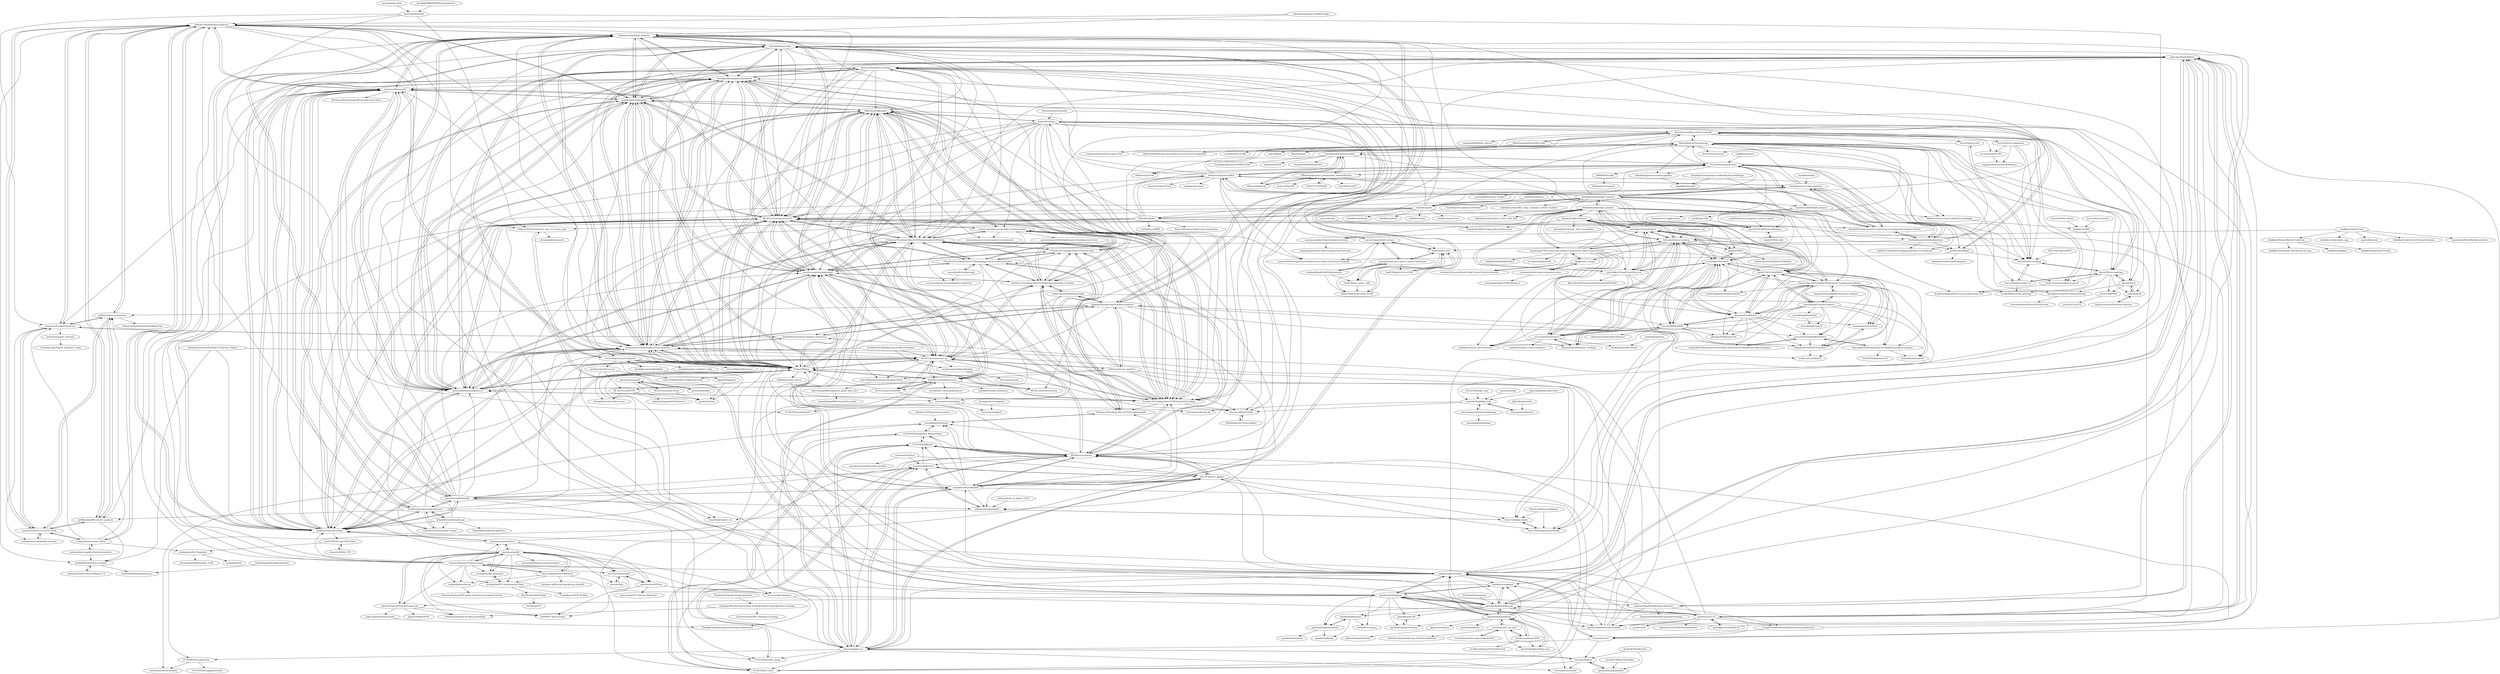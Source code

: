 digraph G {
"rgerum/pylustrator" -> "znstrider/plottable" ["e"=1]
"ColCarroll/ridge_map" -> "znstrider/highlight_text" ["e"=1]
"opisthokonta/goalmodel" -> "Torvaney/regista"
"statsbomb/open-data" -> "eddwebster/football_analytics"
"statsbomb/open-data" -> "devinpleuler/analytics-handbook"
"statsbomb/open-data" -> "statsbomb/statsbombpy"
"statsbomb/open-data" -> "ML-KULeuven/socceraction"
"statsbomb/open-data" -> "matiasmascioto/awesome-soccer-analytics"
"statsbomb/open-data" -> "Friends-of-Tracking-Data-FoTD/SoccermaticsForPython"
"statsbomb/open-data" -> "metrica-sports/sample-data"
"statsbomb/open-data" -> "PySport/kloppy"
"statsbomb/open-data" -> "probberechts/soccerdata"
"statsbomb/open-data" -> "andrewRowlinson/mplsoccer"
"statsbomb/open-data" -> "statsbomb/StatsBombR"
"statsbomb/open-data" -> "JoGall/soccermatics"
"statsbomb/open-data" -> "Friends-of-Tracking-Data-FoTD/LaurieOnTracking"
"statsbomb/open-data" -> "SkillCorner/opendata"
"statsbomb/open-data" -> "jokecamp/FootballData"
"jokecamp/FootballData" -> "openfootball/england"
"jokecamp/FootballData" -> "jalapic/engsoccerdata"
"jokecamp/FootballData" -> "openfootball/football.json"
"jokecamp/FootballData" -> "matiasmascioto/awesome-soccer-analytics"
"jokecamp/FootballData" -> "statsbomb/open-data"
"jokecamp/FootballData" -> "openfootball/awesome-football"
"jokecamp/FootballData" -> "probberechts/soccerdata"
"jokecamp/FootballData" -> "footballcsv/england"
"jokecamp/FootballData" -> "hugomathien/football-data-collection"
"jokecamp/FootballData" -> "architv/soccer-cli"
"jokecamp/FootballData" -> "ML-KULeuven/socceraction"
"jokecamp/FootballData" -> "octonion/soccer"
"jokecamp/FootballData" -> "rjtavares/football-crunching"
"jokecamp/FootballData" -> "Friends-of-Tracking-Data-FoTD/SoccermaticsForPython"
"jokecamp/FootballData" -> "JoGall/soccermatics"
"matiasmascioto/awesome-soccer-analytics" -> "devinpleuler/analytics-handbook"
"matiasmascioto/awesome-soccer-analytics" -> "Friends-of-Tracking-Data-FoTD/SoccermaticsForPython"
"matiasmascioto/awesome-soccer-analytics" -> "ML-KULeuven/socceraction"
"matiasmascioto/awesome-soccer-analytics" -> "diegopastor/awesome-football-analytics"
"matiasmascioto/awesome-soccer-analytics" -> "andrewRowlinson/mplsoccer"
"matiasmascioto/awesome-soccer-analytics" -> "eddwebster/football_analytics"
"matiasmascioto/awesome-soccer-analytics" -> "JanVanHaaren/soccer-analytics-resources"
"matiasmascioto/awesome-soccer-analytics" -> "metrica-sports/sample-data"
"matiasmascioto/awesome-soccer-analytics" -> "PySport/kloppy"
"matiasmascioto/awesome-soccer-analytics" -> "statsbomb/statsbombpy"
"matiasmascioto/awesome-soccer-analytics" -> "SkillCorner/opendata"
"matiasmascioto/awesome-soccer-analytics" -> "rjtavares/football-crunching"
"matiasmascioto/awesome-soccer-analytics" -> "statsbomb/open-data"
"matiasmascioto/awesome-soccer-analytics" -> "probberechts/soccerdata"
"matiasmascioto/awesome-soccer-analytics" -> "ML-KULeuven/soccer_xg"
"Lisandro79/BeatTheBookie" -> "opisthokonta/goalmodel" ["e"=1]
"statsbomb/StatsBombR" -> "Torvaney/ggsoccer"
"statsbomb/StatsBombR" -> "JoGall/soccermatics"
"statsbomb/StatsBombR" -> "statsbomb/statsbombpy"
"statsbomb/StatsBombR" -> "JaseZiv/worldfootballR"
"statsbomb/StatsBombR" -> "Ryo-N7/soccer_ggplots"
"statsbomb/StatsBombR" -> "FCrSTATS/SBpitch"
"statsbomb/StatsBombR" -> "FCrSTATS/StatsBomb_WomensData"
"statsbomb/StatsBombR" -> "abhiamishra/ggshakeR"
"statsbomb/StatsBombR" -> "Friends-of-Tracking-Data-FoTD/LaurieOnTracking"
"statsbomb/StatsBombR" -> "statsbomb/open-data"
"statsbomb/StatsBombR" -> "metrica-sports/sample-data"
"statsbomb/StatsBombR" -> "Friends-of-Tracking-Data-FoTD/FoundationsInR"
"statsbomb/StatsBombR" -> "etmckinley/PassSonar"
"statsbomb/StatsBombR" -> "FCrSTATS/fc.rstats"
"statsbomb/StatsBombR" -> "Friends-of-Tracking-Data-FoTD/SoccermaticsForPython"
"lsv/fifa-worldcup-2018" -> "lsv/fifa-worldcup-2018-jsfrontend"
"lsv/fifa-worldcup-2018" -> "estiens/world_cup_json"
"lsv/fifa-worldcup-2018" -> "openfootball/worldcup"
"lsv/fifa-worldcup-2018" -> "openfootball/worldcup.json"
"imrankhan17/statsbomb-parser" -> "Torvaney/statsbombapi"
"openfootball/deutschland" -> "openfootball/austria"
"openfootball/deutschland" -> "openfootball/espana"
"openfootball/deutschland" -> "openfootball/italy"
"diegopastor/awesome-football-analytics" -> "JanVanHaaren/soccer-analytics-resources"
"diegopastor/awesome-football-analytics" -> "matiasmascioto/awesome-soccer-analytics"
"diegopastor/awesome-football-analytics" -> "Dato-Futbol/passing-networks"
"diegopastor/awesome-football-analytics" -> "CleKraus/soccer_analytics"
"diegopastor/awesome-football-analytics" -> "Dato-Futbol/xg-model"
"diegopastor/awesome-football-analytics" -> "abhiamishra/ggshakeR"
"diegopastor/awesome-football-analytics" -> "rodmoioliveira/football-graphs"
"diegopastor/awesome-football-analytics" -> "griffisben/Soccer-Analyses"
"diegopastor/awesome-football-analytics" -> "eddwebster/football_analytics"
"diegopastor/awesome-football-analytics" -> "devinpleuler/analytics-handbook"
"diegopastor/awesome-football-analytics" -> "ML-KULeuven/soccer_xg"
"HaydenFaulkner/Tennis" -> "HaydenFaulkner/TemporalEventAnnotator"
"HaydenFaulkner/Tennis" -> "yastrebksv/TennisProject"
"HaydenFaulkner/Tennis" -> "antoinekeller/tennis_shot_recognition"
"HaydenFaulkner/Tennis" -> "ArtLabss/tennis-tracking"
"HaydenFaulkner/Tennis" -> "yastrebksv/TrackNet"
"HaydenFaulkner/Tennis" -> "qaz812345/TrackNetV3"
"ML-KULeuven/socceraction" -> "PySport/kloppy"
"ML-KULeuven/socceraction" -> "andrewRowlinson/mplsoccer"
"ML-KULeuven/socceraction" -> "TomDecroos/matplotsoccer"
"ML-KULeuven/socceraction" -> "ML-KULeuven/soccer_xg"
"ML-KULeuven/socceraction" -> "devinpleuler/analytics-handbook"
"ML-KULeuven/socceraction" -> "matiasmascioto/awesome-soccer-analytics"
"ML-KULeuven/socceraction" -> "Friends-of-Tracking-Data-FoTD/SoccermaticsForPython"
"ML-KULeuven/socceraction" -> "metrica-sports/sample-data"
"ML-KULeuven/socceraction" -> "probberechts/soccerdata"
"ML-KULeuven/socceraction" -> "Friends-of-Tracking-Data-FoTD/LaurieOnTracking"
"ML-KULeuven/socceraction" -> "statsbomb/statsbombpy"
"ML-KULeuven/socceraction" -> "eddwebster/football_analytics"
"ML-KULeuven/socceraction" -> "SkillCorner/opendata"
"ML-KULeuven/socceraction" -> "soccer-analytics-research/fot-valuing-actions"
"ML-KULeuven/socceraction" -> "oseymour/ScraperFC"
"amosbastian/fpl" -> "amosbastian/understat"
"amosbastian/fpl" -> "vaastav/Fantasy-Premier-League"
"amosbastian/fpl" -> "amosbastian/FPLbot"
"amosbastian/fpl" -> "spinach/FantasyPremierLeague.py"
"amosbastian/fpl" -> "wiscostret/fplscrapR"
"amosbastian/fpl" -> "Torvaney/fpl-optimiser"
"amosbastian/fpl" -> "sertalpbilal/FPL-Optimization-Tools"
"amosbastian/fpl" -> "alan-turing-institute/AIrsenal"
"amosbastian/fpl" -> "fez09/FPL-data-scraper"
"amosbastian/fpl" -> "ewenme/fplr"
"amosbastian/fpl" -> "antoniaelek/fantasy-premier-league"
"amosbastian/fpl" -> "oseymour/ScraperFC"
"amosbastian/fpl" -> "solpaul/fpl-prediction"
"amosbastian/fpl" -> "sertalpbilal/fpl_optimized"
"amosbastian/fpl" -> "twhelan22/python-for-fantasy-football"
"Ryo-N7/soccer_ggplots" -> "Torvaney/ggsoccer"
"Ryo-N7/soccer_ggplots" -> "ewenme/understatr"
"Ryo-N7/soccer_ggplots" -> "FCrSTATS/SBpitch"
"Ryo-N7/soccer_ggplots" -> "FCrSTATS/fc.rstats"
"Ryo-N7/soccer_ggplots" -> "FCrSTATS/Visualisations"
"Ryo-N7/soccer_ggplots" -> "JoGall/soccermatics"
"Ryo-N7/soccer_ggplots" -> "Dato-Futbol/xg-model"
"Ryo-N7/soccer_ggplots" -> "Dato-Futbol/passing-networks"
"Ryo-N7/soccer_ggplots" -> "abhiamishra/ggshakeR"
"Ryo-N7/soccer_ggplots" -> "statsbomb/StatsBombR"
"Ryo-N7/soccer_ggplots" -> "etmckinley/PassSonar"
"ewenme/understatr" -> "abhiamishra/ggshakeR"
"ewenme/understatr" -> "Ryo-N7/soccer_ggplots"
"ewenme/understatr" -> "FCrSTATS/tyrone_mings"
"ewenme/understatr" -> "FCrSTATS/SBpitch"
"TomDecroos/matplotsoccer" -> "ML-KULeuven/socceraction"
"TomDecroos/matplotsoccer" -> "ML-KULeuven/soccer_xg"
"TomDecroos/matplotsoccer" -> "Torvaney/ggsoccer"
"TomDecroos/matplotsoccer" -> "andrewRowlinson/mplsoccer"
"TomDecroos/matplotsoccer" -> "PySport/kloppy"
"TomDecroos/matplotsoccer" -> "metrica-sports/codeball"
"TomDecroos/matplotsoccer" -> "imrankhan17/statsbomb-parser"
"TomDecroos/matplotsoccer" -> "rjtavares/football-crunching"
"TomDecroos/matplotsoccer" -> "FCrSTATS/tyrone_mings"
"TomDecroos/matplotsoccer" -> "samirak93/Game-Animation"
"TomDecroos/matplotsoccer" -> "ML-KULeuven/soccermix"
"rjtavares/football-crunching" -> "ML-KULeuven/socceraction"
"rjtavares/football-crunching" -> "matiasmascioto/awesome-soccer-analytics"
"rjtavares/football-crunching" -> "TomDecroos/matplotsoccer"
"rjtavares/football-crunching" -> "andrewRowlinson/mplsoccer"
"rjtavares/football-crunching" -> "PySport/kloppy"
"rjtavares/football-crunching" -> "rjtavares/BirdsPyView"
"rjtavares/football-crunching" -> "SkillCorner/opendata"
"rjtavares/football-crunching" -> "JoGall/soccermatics"
"rjtavares/football-crunching" -> "Friends-of-Tracking-Data-FoTD/SoccermaticsForPython"
"rjtavares/football-crunching" -> "Torvaney/ggsoccer"
"rjtavares/football-crunching" -> "Friends-of-Tracking-Data-FoTD/LaurieOnTracking"
"rjtavares/football-crunching" -> "devinpleuler/analytics-handbook"
"rjtavares/football-crunching" -> "metrica-sports/sample-data"
"rjtavares/football-crunching" -> "Friends-of-Tracking-Data-FoTD/passing-networks-in-python"
"rjtavares/football-crunching" -> "statsbomb/statsbombpy"
"openfootball/worldcup" -> "openfootball/worldcup.json"
"openfootball/worldcup" -> "lsv/fifa-worldcup-2018"
"openfootball/worldcup" -> "openfootball/england"
"openfootball/worldcup" -> "jokecamp/FootballData"
"openfootball/worldcup" -> "openfootball/football.json"
"openfootball/worldcup" -> "estiens/world_cup_json"
"openfootball/worldcup" -> "openfootball/quick-starter"
"openfootball/worldcup" -> "jalapic/engsoccerdata"
"openfootball/worldcup" -> "jfjelstul/worldcup"
"openfootball/worldcup" -> "footballcsv/england"
"openfootball/worldcup" -> "openfootball/euro"
"andrewRowlinson/mplsoccer" -> "PySport/kloppy"
"andrewRowlinson/mplsoccer" -> "ML-KULeuven/socceraction"
"andrewRowlinson/mplsoccer" -> "statsbomb/statsbombpy"
"andrewRowlinson/mplsoccer" -> "matiasmascioto/awesome-soccer-analytics"
"andrewRowlinson/mplsoccer" -> "TomDecroos/matplotsoccer"
"andrewRowlinson/mplsoccer" -> "oseymour/ScraperFC"
"andrewRowlinson/mplsoccer" -> "Friends-of-Tracking-Data-FoTD/SoccermaticsForPython"
"andrewRowlinson/mplsoccer" -> "devinpleuler/analytics-handbook"
"andrewRowlinson/mplsoccer" -> "probberechts/soccerdata"
"andrewRowlinson/mplsoccer" -> "metrica-sports/sample-data"
"andrewRowlinson/mplsoccer" -> "SkillCorner/opendata"
"andrewRowlinson/mplsoccer" -> "eddwebster/football_analytics"
"andrewRowlinson/mplsoccer" -> "Friends-of-Tracking-Data-FoTD/LaurieOnTracking"
"andrewRowlinson/mplsoccer" -> "ML-KULeuven/soccer_xg"
"andrewRowlinson/mplsoccer" -> "rjtavares/football-crunching"
"openfootball/worldcup.json" -> "openfootball/worldcup"
"FCrSTATS/SBpitch" -> "FCrSTATS/fc.rstats"
"FCrSTATS/SBpitch" -> "Torvaney/ggsoccer"
"FCrSTATS/SBpitch" -> "JoGall/soccermatics"
"FCrSTATS/SBpitch" -> "FCrSTATS/StatsBomb_WomensData"
"lood339/pytorch-two-GAN" -> "lood339/SCCvSD"
"alan-turing-institute/AIrsenal" -> "vaastav/Fantasy-Premier-League"
"alan-turing-institute/AIrsenal" -> "amosbastian/fpl"
"alan-turing-institute/AIrsenal" -> "sertalpbilal/FPL-Optimization-Tools"
"alan-turing-institute/AIrsenal" -> "Torvaney/fpl-optimiser"
"alan-turing-institute/AIrsenal" -> "solpaul/fpl-prediction"
"alan-turing-institute/AIrsenal" -> "joconnor-ml/forecasting-fantasy-football"
"lood339/SCCvSD" -> "lood339/pytorch-two-GAN"
"lood339/SCCvSD" -> "lood339/two_point_calib"
"lood339/SCCvSD" -> "lulufa390/Pan-tilt-zoom-SLAM"
"lood339/SCCvSD" -> "cemunds/awesome-sports-camera-calibration"
"lood339/SCCvSD" -> "vcg-uvic/sportsfield_release"
"ewenme/transfers" -> "ewenme/understatr"
"ewenme/transfers" -> "emordonez/transfermarkt-transfers"
"ewenme/transfers" -> "Ryo-N7/soccer_ggplots"
"krematas/soccerontable" -> "lood339/SCCvSD" ["e"=1]
"krematas/soccerontable" -> "DonsetPG/narya" ["e"=1]
"openfootball/england" -> "jokecamp/FootballData"
"openfootball/england" -> "footballcsv/england"
"openfootball/england" -> "openfootball/football.json"
"openfootball/england" -> "jalapic/engsoccerdata"
"openfootball/england" -> "openfootball/worldcup"
"openfootball/england" -> "openfootball/deutschland"
"openfootball/england" -> "openfootball/quick-starter"
"openfootball/england" -> "sportdb/sport.db"
"openfootball/england" -> "architv/soccer-cli"
"openfootball/england" -> "matiasmascioto/awesome-soccer-analytics"
"openfootball/england" -> "spinach/FantasyPremierLeague.py"
"openfootball/england" -> "hugomathien/football-data-collection"
"openfootball/england" -> "openfootball/espana"
"openfootball/england" -> "openfootball/awesome-football"
"openfootball/england" -> "statsbomb/statsbombpy"
"openfootball/espana" -> "openfootball/italy"
"openfootball/espana" -> "openfootball/deutschland"
"openfootball/espana" -> "footballcsv/espana"
"Torvaney/regista" -> "opisthokonta/goalmodel"
"Torvaney/regista" -> "Torvaney/ggsoccer"
"Torvaney/regista" -> "Torvaney/soccerstan"
"Torvaney/regista" -> "FCrSTATS/fc.rstats"
"lood339/two_point_calib" -> "lood339/SCCvSD"
"lood339/two_point_calib" -> "lulufa390/Pan-tilt-zoom-SLAM"
"wiscostret/fplscrapR" -> "ewenme/fplr"
"wiscostret/fplscrapR" -> "amosbastian/FPLbot"
"wiscostret/fplscrapR" -> "fez09/FPL-data-scraper"
"FCrSTATS/StatsBomb_WomensData" -> "etmckinley/PassSonar"
"FCrSTATS/StatsBomb_WomensData" -> "FCrSTATS/SBpitch"
"FCrSTATS/StatsBomb_WomensData" -> "FCrSTATS/fc.rstats"
"FCrSTATS/fc.rstats" -> "FCrSTATS/SBpitch"
"lRomul/argus" -> "lRomul/ball-action-spotting" ["e"=1]
"amosbastian/understat" -> "amosbastian/fpl"
"amosbastian/understat" -> "wiscostret/fplscrapR"
"amosbastian/understat" -> "probberechts/soccerdata"
"amosbastian/understat" -> "amosbastian/FPLbot"
"amosbastian/understat" -> "ML-KULeuven/soccer_xg"
"amosbastian/understat" -> "sertalpbilal/fpl_optimized"
"amosbastian/understat" -> "ewenme/understatr"
"avijit9/awesome-computer-vision-in-sports" -> "mguti97/No-Bells-Just-Whistles"
"sethah/deeptennis" -> "StanlyHardy/open-tennis"
"solpaul/fpl-prediction" -> "francescobarbara/FPL-point-predictor-via-random-forests"
"mesosbrodleto/playerank" -> "Friends-of-Tracking-Data-FoTD/mapping-match-events-in-Python"
"mesosbrodleto/playerank" -> "soccer-analytics-research/player-chemistry"
"etmckinley/PassSonar" -> "etmckinley/Action-Density"
"etmckinley/PassSonar" -> "FCrSTATS/StatsBomb_WomensData"
"etmckinley/PassSonar" -> "Friends-of-Tracking-Data-FoTD/FoundationsInR"
"amosbastian/FPLbot" -> "wiscostret/fplscrapR"
"amosbastian/FPLbot" -> "fez09/FPL-data-scraper"
"amosbastian/FPLbot" -> "Torvaney/fpl-optimiser"
"amosbastian/FPLbot" -> "priyanshux/FPL-Defence-Rotations"
"SilvioGiancola/SoccerNet-code" -> "SilvioGiancola/SoccerNetv2-DevKit"
"SilvioGiancola/SoccerNet-code" -> "cioppaanthony/context-aware-loss"
"SilvioGiancola/SoccerNet-code" -> "newsdata/SoccerDB"
"SilvioGiancola/SoccerNet-code" -> "deltatrelabs/deltatre-microsoft-ai-soccer-action-recognition"
"SilvioGiancola/SoccerNet-code" -> "baidu-research/vidpress-sports"
"FCrSTATS/Visualisations" -> "etmckinley/Action-Density"
"FCrSTATS/Visualisations" -> "FCrSTATS/ScrapingTutorials"
"huffyhenry/sync.soccer" -> "Torvaney/statsbombapi"
"huffyhenry/sync.soccer" -> "ML-KULeuven/ETSY"
"chmartin/FBref_EPL" -> "parth1902/Scrape-FBref-data"
"lulufa390/Pan-tilt-zoom-SLAM" -> "lood339/SCCvSD"
"devinpleuler/analytics-handbook" -> "eddwebster/football_analytics"
"devinpleuler/analytics-handbook" -> "matiasmascioto/awesome-soccer-analytics"
"devinpleuler/analytics-handbook" -> "ML-KULeuven/socceraction"
"devinpleuler/analytics-handbook" -> "statsbomb/open-data"
"devinpleuler/analytics-handbook" -> "Friends-of-Tracking-Data-FoTD/SoccermaticsForPython"
"devinpleuler/analytics-handbook" -> "PySport/kloppy"
"devinpleuler/analytics-handbook" -> "andrewRowlinson/mplsoccer"
"devinpleuler/analytics-handbook" -> "statsbomb/statsbombpy"
"devinpleuler/analytics-handbook" -> "metrica-sports/sample-data"
"devinpleuler/analytics-handbook" -> "probberechts/soccerdata"
"devinpleuler/analytics-handbook" -> "Friends-of-Tracking-Data-FoTD/LaurieOnTracking"
"devinpleuler/analytics-handbook" -> "SkillCorner/opendata"
"devinpleuler/analytics-handbook" -> "oseymour/ScraperFC"
"devinpleuler/analytics-handbook" -> "rjtavares/football-crunching"
"devinpleuler/analytics-handbook" -> "diegopastor/awesome-football-analytics"
"factbook/factbook.json" -> "openfootball/football.json" ["e"=1]
"jalapic/engsoccerdata" -> "jokecamp/FootballData"
"jalapic/engsoccerdata" -> "JoGall/soccermatics"
"jalapic/engsoccerdata" -> "octonion/soccer"
"jalapic/engsoccerdata" -> "ML-KULeuven/socceraction"
"jalapic/engsoccerdata" -> "statsbomb/StatsBombR"
"jalapic/engsoccerdata" -> "JaseZiv/worldfootballR"
"jalapic/engsoccerdata" -> "openfootball/england"
"jalapic/engsoccerdata" -> "statsbomb/open-data"
"jalapic/engsoccerdata" -> "Torvaney/ggsoccer"
"jalapic/engsoccerdata" -> "matiasmascioto/awesome-soccer-analytics"
"jalapic/engsoccerdata" -> "devinpleuler/analytics-handbook"
"jalapic/engsoccerdata" -> "footballcsv/england"
"jalapic/engsoccerdata" -> "openfootball/awesome-football"
"jalapic/engsoccerdata" -> "Ryo-N7/soccer_ggplots"
"jalapic/engsoccerdata" -> "rjtavares/football-crunching"
"tryolabs/norfair" -> "tryolabs/soccer-video-analytics" ["e"=1]
"estiens/world_cup_json" -> "lsv/fifa-worldcup-2018"
"estiens/world_cup_json" -> "rezarahiminia/free-api-worldcup2022"
"estiens/world_cup_json" -> "openfootball/worldcup.json"
"estiens/world_cup_json" -> "openfootball/worldcup"
"estiens/world_cup_json" -> "cedricblondeau/world-cup-2018-cli-dashboard" ["e"=1]
"maudzung/TTNet-Real-time-Analysis-System-for-Table-Tennis-Pytorch" -> "ckjellson/tt_tracker"
"maudzung/TTNet-Real-time-Analysis-System-for-Table-Tennis-Pytorch" -> "ArtLabss/tennis-tracking"
"maudzung/TTNet-Real-time-Analysis-System-for-Table-Tennis-Pytorch" -> "vmarquet/table-tennis-computer-vision"
"maudzung/TTNet-Real-time-Analysis-System-for-Table-Tennis-Pytorch" -> "wutonytt/Camera-Based-Table-Tennis-Posture-Analysis"
"maudzung/TTNet-Real-time-Analysis-System-for-Table-Tennis-Pytorch" -> "abdullahtarek/tennis_analysis"
"maudzung/TTNet-Real-time-Analysis-System-for-Table-Tennis-Pytorch" -> "Chang-Chia-Chi/TrackNet-Badminton-Tracking-tensorflow2"
"maudzung/TTNet-Real-time-Analysis-System-for-Table-Tennis-Pytorch" -> "HaydenFaulkner/Tennis"
"maudzung/TTNet-Real-time-Analysis-System-for-Table-Tennis-Pytorch" -> "alenzenx/TrackNetV3"
"maudzung/TTNet-Real-time-Analysis-System-for-Table-Tennis-Pytorch" -> "MaximeBataille/tennis_tracking"
"maudzung/TTNet-Real-time-Analysis-System-for-Table-Tennis-Pytorch" -> "nttcom/WASB-SBDT"
"maudzung/TTNet-Real-time-Analysis-System-for-Table-Tennis-Pytorch" -> "yastrebksv/TennisProject"
"maudzung/TTNet-Real-time-Analysis-System-for-Table-Tennis-Pytorch" -> "PaddlePaddle/PaddleVideo" ["e"=1]
"maudzung/TTNet-Real-time-Analysis-System-for-Table-Tennis-Pytorch" -> "yastrebksv/TennisCourtDetector"
"maudzung/TTNet-Real-time-Analysis-System-for-Table-Tennis-Pytorch" -> "gchlebus/tennis-court-detection"
"maudzung/TTNet-Real-time-Analysis-System-for-Table-Tennis-Pytorch" -> "nv-tlabs/vid2player3d" ["e"=1]
"eddwebster/football_analytics" -> "devinpleuler/analytics-handbook"
"eddwebster/football_analytics" -> "probberechts/soccerdata"
"eddwebster/football_analytics" -> "statsbomb/open-data"
"eddwebster/football_analytics" -> "ML-KULeuven/socceraction"
"eddwebster/football_analytics" -> "matiasmascioto/awesome-soccer-analytics"
"eddwebster/football_analytics" -> "statsbomb/statsbombpy"
"eddwebster/football_analytics" -> "andrewRowlinson/mplsoccer"
"eddwebster/football_analytics" -> "jakeyk11/football-data-analytics"
"eddwebster/football_analytics" -> "oseymour/ScraperFC"
"eddwebster/football_analytics" -> "JaseZiv/worldfootballR"
"eddwebster/football_analytics" -> "PySport/kloppy"
"eddwebster/football_analytics" -> "Friends-of-Tracking-Data-FoTD/SoccermaticsForPython"
"eddwebster/football_analytics" -> "diegopastor/awesome-football-analytics"
"eddwebster/football_analytics" -> "metrica-sports/sample-data"
"eddwebster/football_analytics" -> "JanVanHaaren/soccer-analytics-resources"
"vaastav/Fantasy-Premier-League" -> "amosbastian/fpl"
"vaastav/Fantasy-Premier-League" -> "alan-turing-institute/AIrsenal"
"vaastav/Fantasy-Premier-League" -> "sertalpbilal/FPL-Optimization-Tools"
"vaastav/Fantasy-Premier-League" -> "spinach/FantasyPremierLeague.py"
"vaastav/Fantasy-Premier-League" -> "solpaul/fpl-prediction"
"vaastav/Fantasy-Premier-League" -> "wiscostret/fplscrapR"
"vaastav/Fantasy-Premier-League" -> "devinpleuler/analytics-handbook"
"vaastav/Fantasy-Premier-League" -> "statsbomb/open-data"
"vaastav/Fantasy-Premier-League" -> "eddwebster/football_analytics"
"vaastav/Fantasy-Premier-League" -> "amosbastian/understat"
"vaastav/Fantasy-Premier-League" -> "probberechts/soccerdata"
"vaastav/Fantasy-Premier-League" -> "ML-KULeuven/socceraction"
"vaastav/Fantasy-Premier-League" -> "jalapic/engsoccerdata"
"vaastav/Fantasy-Premier-League" -> "Torvaney/fpl-optimiser"
"vaastav/Fantasy-Premier-League" -> "sertalpbilal/fpl_optimized"
"deepaktalwardt/badminton-pose-analysis" -> "Chang-Chia-Chi/TrackNet-Badminton-Tracking-tensorflow2"
"deepaktalwardt/badminton-pose-analysis" -> "wywyWang/CoachAI-Projects"
"stephanj/basketballVideoAnalysis" -> "cemunds/awesome-sports-camera-calibration" ["e"=1]
"stephanj/basketballVideoAnalysis" -> "vcg-uvic/sportsfield_release" ["e"=1]
"stephanj/basketballVideoAnalysis" -> "lood339/two_point_calib" ["e"=1]
"stephanj/basketballVideoAnalysis" -> "lulufa390/Pan-tilt-zoom-SLAM" ["e"=1]
"probberechts/d3-soccer" -> "devinpleuler/streamlit-soccer"
"probberechts/d3-soccer" -> "ML-KULeuven/ETSY"
"probberechts/d3-soccer" -> "razor3598/football-tracking-data-tool"
"parth1902/Scrape-FBref-data" -> "chmartin/FBref_EPL"
"parth1902/Scrape-FBref-data" -> "mckayjohns/Viz-Templates"
"maxhumber/gif" -> "znstrider/highlight_text" ["e"=1]
"footballcsv/england" -> "openfootball/england"
"footballcsv/england" -> "footballcsv/espana"
"footballcsv/england" -> "openfootball/football.json"
"rodmoioliveira/football-graphs" -> "Dato-Futbol/passing-networks"
"rodmoioliveira/football-graphs" -> "Friends-of-Tracking-Data-FoTD/passing-networks-in-python"
"rodmoioliveira/football-graphs" -> "ML-KULeuven/soccer_xg"
"rodmoioliveira/football-graphs" -> "diegopastor/awesome-football-analytics"
"rodmoioliveira/football-graphs" -> "Torvaney/statsbombapi"
"statsbomb/statsbombpy" -> "PySport/kloppy"
"statsbomb/statsbombpy" -> "andrewRowlinson/mplsoccer"
"statsbomb/statsbombpy" -> "statsbomb/open-data"
"statsbomb/statsbombpy" -> "ML-KULeuven/socceraction"
"statsbomb/statsbombpy" -> "Friends-of-Tracking-Data-FoTD/SoccermaticsForPython"
"statsbomb/statsbombpy" -> "devinpleuler/analytics-handbook"
"statsbomb/statsbombpy" -> "metrica-sports/sample-data"
"statsbomb/statsbombpy" -> "statsbomb/StatsBombR"
"statsbomb/statsbombpy" -> "matiasmascioto/awesome-soccer-analytics"
"statsbomb/statsbombpy" -> "eddwebster/football_analytics"
"statsbomb/statsbombpy" -> "probberechts/soccerdata"
"statsbomb/statsbombpy" -> "SkillCorner/opendata"
"statsbomb/statsbombpy" -> "Friends-of-Tracking-Data-FoTD/LaurieOnTracking"
"statsbomb/statsbombpy" -> "oseymour/ScraperFC"
"statsbomb/statsbombpy" -> "jakeyk11/football-data-analytics"
"Friends-of-Tracking-Data-FoTD/SoccermaticsForPython" -> "Friends-of-Tracking-Data-FoTD/LaurieOnTracking"
"Friends-of-Tracking-Data-FoTD/SoccermaticsForPython" -> "Friends-of-Tracking-Data-FoTD/mapping-match-events-in-Python"
"Friends-of-Tracking-Data-FoTD/SoccermaticsForPython" -> "Friends-of-Tracking-Data-FoTD/passing-networks-in-python"
"Friends-of-Tracking-Data-FoTD/SoccermaticsForPython" -> "metrica-sports/sample-data"
"Friends-of-Tracking-Data-FoTD/SoccermaticsForPython" -> "SkillCorner/opendata"
"Friends-of-Tracking-Data-FoTD/SoccermaticsForPython" -> "matiasmascioto/awesome-soccer-analytics"
"Friends-of-Tracking-Data-FoTD/SoccermaticsForPython" -> "ML-KULeuven/socceraction"
"Friends-of-Tracking-Data-FoTD/SoccermaticsForPython" -> "Friends-of-Tracking-Data-FoTD/Last-Row"
"Friends-of-Tracking-Data-FoTD/SoccermaticsForPython" -> "devinpleuler/analytics-handbook"
"Friends-of-Tracking-Data-FoTD/SoccermaticsForPython" -> "PySport/kloppy"
"Friends-of-Tracking-Data-FoTD/SoccermaticsForPython" -> "andrewRowlinson/mplsoccer"
"Friends-of-Tracking-Data-FoTD/SoccermaticsForPython" -> "Friends-of-Tracking-Data-FoTD/FoundationsInR"
"Friends-of-Tracking-Data-FoTD/SoccermaticsForPython" -> "statsbomb/statsbombpy"
"Friends-of-Tracking-Data-FoTD/SoccermaticsForPython" -> "JoGall/soccermatics"
"Friends-of-Tracking-Data-FoTD/SoccermaticsForPython" -> "soccer-analytics-research/fot-valuing-actions"
"DonsetPG/narya" -> "rjtavares/BirdsPyView"
"DonsetPG/narya" -> "SkillCorner/opendata"
"DonsetPG/narya" -> "jac99/FootAndBall"
"DonsetPG/narya" -> "soccer-analytics-research/fot-valuing-actions"
"DonsetPG/narya" -> "Friends-of-Tracking-Data-FoTD/LaurieOnTracking"
"DonsetPG/narya" -> "PySport/kloppy"
"DonsetPG/narya" -> "metrica-sports/sample-data"
"DonsetPG/narya" -> "SilvioGiancola/SoccerNetv2-DevKit"
"DonsetPG/narya" -> "vcg-uvic/sportsfield_release"
"DonsetPG/narya" -> "ML-KULeuven/socceraction"
"DonsetPG/narya" -> "metrica-sports/codeball"
"DonsetPG/narya" -> "tonyelhabr/sports_viz"
"DonsetPG/narya" -> "Friends-of-Tracking-Data-FoTD/Last-Row"
"DonsetPG/narya" -> "ML-KULeuven/soccermix"
"DonsetPG/narya" -> "Friends-of-Tracking-Data-FoTD/passing-networks-in-python"
"Dato-Futbol/xg-model" -> "Dato-Futbol/passing-networks"
"Dato-Futbol/xg-model" -> "abhiamishra/ggshakeR"
"mhaythornthwaite/Football_Prediction_Project" -> "ML-KULeuven/soccer_xg" ["e"=1]
"mhaythornthwaite/Football_Prediction_Project" -> "hadjdeh/football-data-analysis" ["e"=1]
"mhaythornthwaite/Football_Prediction_Project" -> "probberechts/soccerdata" ["e"=1]
"ML-KULeuven/soccer_xg" -> "ML-KULeuven/soccermix"
"ML-KULeuven/soccer_xg" -> "ML-KULeuven/socceraction"
"ML-KULeuven/soccer_xg" -> "PySport/kloppy"
"ML-KULeuven/soccer_xg" -> "TomDecroos/matplotsoccer"
"ML-KULeuven/soccer_xg" -> "metrica-sports/codeball"
"ML-KULeuven/soccer_xg" -> "andrewRowlinson/expected-goals-thesis"
"ML-KULeuven/soccer_xg" -> "Friends-of-Tracking-Data-FoTD/LaurieOnTracking"
"ML-KULeuven/soccer_xg" -> "Friends-of-Tracking-Data-FoTD/passing-networks-in-python"
"ML-KULeuven/soccer_xg" -> "SkillCorner/opendata"
"ML-KULeuven/soccer_xg" -> "Friends-of-Tracking-Data-FoTD/Last-Row"
"ML-KULeuven/soccer_xg" -> "martineastwood/penaltyblog"
"ML-KULeuven/soccer_xg" -> "metrica-sports/sample-data"
"ML-KULeuven/soccer_xg" -> "rjtavares/BirdsPyView"
"ML-KULeuven/soccer_xg" -> "Friends-of-Tracking-Data-FoTD/SoccermaticsForPython"
"ML-KULeuven/soccer_xg" -> "CleKraus/soccer_analytics"
"znstrider/highlight_text" -> "tomicapretto/flexitext"
"znstrider/highlight_text" -> "rjtavares/BirdsPyView"
"znstrider/highlight_text" -> "Torvaney/understat-db"
"znstrider/highlight_text" -> "petermckeeverPerform/themepy"
"GoogleCloudPlatform/ipython-soccer-predictions" -> "octonion/soccer" ["e"=1]
"GoogleCloudPlatform/ipython-soccer-predictions" -> "rjtavares/football-crunching" ["e"=1]
"soccer-analytics-research/fot-valuing-actions" -> "soccer-analytics-research/player-chemistry"
"soccer-analytics-research/fot-valuing-actions" -> "Friends-of-Tracking-Data-FoTD/passing-networks-in-python"
"soccer-analytics-research/fot-valuing-actions" -> "ML-KULeuven/socceraction"
"soccer-analytics-research/fot-valuing-actions" -> "Friends-of-Tracking-Data-FoTD/mapping-match-events-in-Python"
"soccer-analytics-research/fot-valuing-actions" -> "Friends-of-Tracking-Data-FoTD/LaurieOnTracking"
"soccer-analytics-research/fot-valuing-actions" -> "Friends-of-Tracking-Data-FoTD/SoccermaticsForPython"
"soccer-analytics-research/fot-valuing-actions" -> "petermckeeverPerform/friends-of-tracking-viz-lecture"
"soccer-analytics-research/fot-valuing-actions" -> "SkillCorner/opendata"
"soccer-analytics-research/fot-valuing-actions" -> "koenvo/wyscout-soccer-match-event-dataset"
"Friends-of-Tracking-Data-FoTD/mapping-match-events-in-Python" -> "Friends-of-Tracking-Data-FoTD/passing-networks-in-python"
"Friends-of-Tracking-Data-FoTD/mapping-match-events-in-Python" -> "Friends-of-Tracking-Data-FoTD/Last-Row"
"Friends-of-Tracking-Data-FoTD/mapping-match-events-in-Python" -> "Friends-of-Tracking-Data-FoTD/SoccermaticsForPython"
"Friends-of-Tracking-Data-FoTD/mapping-match-events-in-Python" -> "Friends-of-Tracking-Data-FoTD/LaurieOnTracking"
"Friends-of-Tracking-Data-FoTD/mapping-match-events-in-Python" -> "Friends-of-Tracking-Data-FoTD/FoundationsInR"
"Friends-of-Tracking-Data-FoTD/mapping-match-events-in-Python" -> "soccer-analytics-research/fot-valuing-actions"
"Friends-of-Tracking-Data-FoTD/mapping-match-events-in-Python" -> "SkillCorner/opendata"
"Friends-of-Tracking-Data-FoTD/mapping-match-events-in-Python" -> "metrica-sports/sample-data"
"Friends-of-Tracking-Data-FoTD/mapping-match-events-in-Python" -> "mesosbrodleto/playerank"
"Friends-of-Tracking-Data-FoTD/mapping-match-events-in-Python" -> "andrewRowlinson/expected-goals-thesis"
"Dato-Futbol/soccerAnimate" -> "Dato-Futbol/xg-model"
"Dato-Futbol/soccerAnimate" -> "Dato-Futbol/passing-networks"
"CleKraus/soccer_analytics" -> "diegopastor/awesome-football-analytics"
"CleKraus/soccer_analytics" -> "Dato-Futbol/xg-model"
"CleKraus/soccer_analytics" -> "Friends-of-Tracking-Data-FoTD/passing-networks-in-python"
"CleKraus/soccer_analytics" -> "andrewRowlinson/expected-goals-thesis"
"CleKraus/soccer_analytics" -> "ML-KULeuven/soccer_xg"
"CleKraus/soccer_analytics" -> "rjtavares/BirdsPyView"
"CleKraus/soccer_analytics" -> "Dato-Futbol/passing-networks"
"CleKraus/soccer_analytics" -> "TomDecroos/matplotsoccer"
"CleKraus/soccer_analytics" -> "Friends-of-Tracking-Data-FoTD/mapping-match-events-in-Python"
"Dato-Futbol/passing-networks" -> "Dato-Futbol/xg-model"
"anucvml/vidat" -> "HaydenFaulkner/TemporalEventAnnotator"
"metrica-sports/codeball" -> "ML-KULeuven/soccer_xg"
"metrica-sports/codeball" -> "TomDecroos/matplotsoccer"
"metrica-sports/codeball" -> "PySport/kloppy"
"metrica-sports/codeball" -> "Torvaney/statsbombapi"
"PySport/kloppy" -> "ML-KULeuven/socceraction"
"PySport/kloppy" -> "andrewRowlinson/mplsoccer"
"PySport/kloppy" -> "statsbomb/statsbombpy"
"PySport/kloppy" -> "metrica-sports/sample-data"
"PySport/kloppy" -> "ML-KULeuven/soccer_xg"
"PySport/kloppy" -> "SkillCorner/opendata"
"PySport/kloppy" -> "Friends-of-Tracking-Data-FoTD/LaurieOnTracking"
"PySport/kloppy" -> "probberechts/soccerdata"
"PySport/kloppy" -> "Friends-of-Tracking-Data-FoTD/SoccermaticsForPython"
"PySport/kloppy" -> "devinpleuler/analytics-handbook"
"PySport/kloppy" -> "TomDecroos/matplotsoccer"
"PySport/kloppy" -> "oseymour/ScraperFC"
"PySport/kloppy" -> "matiasmascioto/awesome-soccer-analytics"
"PySport/kloppy" -> "huffyhenry/sync.soccer"
"PySport/kloppy" -> "Friends-of-Tracking-Data-FoTD/passing-networks-in-python"
"slbenfica1079/sportsdatascience" -> "etmckinley/PassSonar"
"metrica-sports/sample-data" -> "Friends-of-Tracking-Data-FoTD/LaurieOnTracking"
"metrica-sports/sample-data" -> "SkillCorner/opendata"
"metrica-sports/sample-data" -> "Friends-of-Tracking-Data-FoTD/SoccermaticsForPython"
"metrica-sports/sample-data" -> "Friends-of-Tracking-Data-FoTD/Last-Row"
"metrica-sports/sample-data" -> "PySport/kloppy"
"metrica-sports/sample-data" -> "ML-KULeuven/socceraction"
"metrica-sports/sample-data" -> "matiasmascioto/awesome-soccer-analytics"
"metrica-sports/sample-data" -> "devinpleuler/analytics-handbook"
"metrica-sports/sample-data" -> "Friends-of-Tracking-Data-FoTD/passing-networks-in-python"
"metrica-sports/sample-data" -> "andrewRowlinson/mplsoccer"
"metrica-sports/sample-data" -> "statsbomb/statsbombpy"
"metrica-sports/sample-data" -> "JoGall/soccermatics"
"metrica-sports/sample-data" -> "ML-KULeuven/soccer_xg"
"metrica-sports/sample-data" -> "Friends-of-Tracking-Data-FoTD/mapping-match-events-in-Python"
"metrica-sports/sample-data" -> "statsbomb/open-data"
"andrewRowlinson/expected-goals-thesis" -> "andrewsimplebet/expected_goals_deep_dive"
"vcg-uvic/sportsfield_release" -> "cemunds/awesome-sports-camera-calibration"
"vcg-uvic/sportsfield_release" -> "lood339/SCCvSD"
"vcg-uvic/sportsfield_release" -> "samuro95/Self-Supervised-Small-Soccer-Player-Detection-Tracking"
"cemunds/awesome-sports-camera-calibration" -> "vcg-uvic/sportsfield_release"
"cemunds/awesome-sports-camera-calibration" -> "lood339/SCCvSD"
"cemunds/awesome-sports-camera-calibration" -> "lood339/pytorch-two-GAN"
"cemunds/awesome-sports-camera-calibration" -> "lood339/two_point_calib"
"cemunds/awesome-sports-camera-calibration" -> "lulufa390/Pan-tilt-zoom-SLAM"
"cemunds/awesome-sports-camera-calibration" -> "stephanj/basketballVideoAnalysis" ["e"=1]
"Friends-of-Tracking-Data-FoTD/LaurieOnTracking" -> "metrica-sports/sample-data"
"Friends-of-Tracking-Data-FoTD/LaurieOnTracking" -> "Friends-of-Tracking-Data-FoTD/passing-networks-in-python"
"Friends-of-Tracking-Data-FoTD/LaurieOnTracking" -> "Friends-of-Tracking-Data-FoTD/SoccermaticsForPython"
"Friends-of-Tracking-Data-FoTD/LaurieOnTracking" -> "Friends-of-Tracking-Data-FoTD/Last-Row"
"Friends-of-Tracking-Data-FoTD/LaurieOnTracking" -> "SkillCorner/opendata"
"Friends-of-Tracking-Data-FoTD/LaurieOnTracking" -> "Friends-of-Tracking-Data-FoTD/mapping-match-events-in-Python"
"Friends-of-Tracking-Data-FoTD/LaurieOnTracking" -> "ML-KULeuven/socceraction"
"Friends-of-Tracking-Data-FoTD/LaurieOnTracking" -> "PySport/kloppy"
"Friends-of-Tracking-Data-FoTD/LaurieOnTracking" -> "Friends-of-Tracking-Data-FoTD/FoundationsInR"
"Friends-of-Tracking-Data-FoTD/LaurieOnTracking" -> "ML-KULeuven/soccer_xg"
"Friends-of-Tracking-Data-FoTD/LaurieOnTracking" -> "soccer-analytics-research/fot-valuing-actions"
"Friends-of-Tracking-Data-FoTD/LaurieOnTracking" -> "JoGall/soccermatics"
"Friends-of-Tracking-Data-FoTD/LaurieOnTracking" -> "statsbomb/statsbombpy"
"Friends-of-Tracking-Data-FoTD/LaurieOnTracking" -> "andrewRowlinson/mplsoccer"
"Friends-of-Tracking-Data-FoTD/LaurieOnTracking" -> "rjtavares/BirdsPyView"
"Slothfulwave612/soccerplots" -> "rjtavares/BirdsPyView"
"rjtavares/BirdsPyView" -> "Slothfulwave612/soccerplots"
"Friends-of-Tracking-Data-FoTD/Last-Row" -> "Friends-of-Tracking-Data-FoTD/passing-networks-in-python"
"Friends-of-Tracking-Data-FoTD/Last-Row" -> "Friends-of-Tracking-Data-FoTD/mapping-match-events-in-Python"
"Friends-of-Tracking-Data-FoTD/Last-Row" -> "Friends-of-Tracking-Data-FoTD/FoundationsInR"
"Friends-of-Tracking-Data-FoTD/Last-Row" -> "Friends-of-Tracking-Data-FoTD/LaurieOnTracking"
"Friends-of-Tracking-Data-FoTD/Last-Row" -> "SkillCorner/opendata"
"Friends-of-Tracking-Data-FoTD/Last-Row" -> "metrica-sports/sample-data"
"Friends-of-Tracking-Data-FoTD/Last-Row" -> "Friends-of-Tracking-Data-FoTD/SoccermaticsForPython"
"Friends-of-Tracking-Data-FoTD/passing-networks-in-python" -> "Friends-of-Tracking-Data-FoTD/mapping-match-events-in-Python"
"Friends-of-Tracking-Data-FoTD/passing-networks-in-python" -> "Friends-of-Tracking-Data-FoTD/Last-Row"
"Friends-of-Tracking-Data-FoTD/passing-networks-in-python" -> "Friends-of-Tracking-Data-FoTD/LaurieOnTracking"
"Friends-of-Tracking-Data-FoTD/passing-networks-in-python" -> "Friends-of-Tracking-Data-FoTD/SoccermaticsForPython"
"Friends-of-Tracking-Data-FoTD/passing-networks-in-python" -> "Friends-of-Tracking-Data-FoTD/FoundationsInR"
"Friends-of-Tracking-Data-FoTD/passing-networks-in-python" -> "rodmoioliveira/football-graphs"
"Friends-of-Tracking-Data-FoTD/passing-networks-in-python" -> "soccer-analytics-research/fot-valuing-actions"
"Friends-of-Tracking-Data-FoTD/passing-networks-in-python" -> "ML-KULeuven/soccer_xg"
"Friends-of-Tracking-Data-FoTD/passing-networks-in-python" -> "metrica-sports/sample-data"
"Friends-of-Tracking-Data-FoTD/passing-networks-in-python" -> "SkillCorner/opendata"
"FCrSTATS/tyrone_mings" -> "ewenme/understatr"
"petermckeeverPerform/themepy" -> "anenglishgoat/balaban"
"petermckeeverPerform/themepy" -> "znstrider/highlight_text"
"jokecamp/epl-fantasy-geek" -> "ChaiBapchya/fantasypremierleague-datascience"
"mckayjohns/Viz-Templates" -> "mckayjohns/xT"
"mckayjohns/Viz-Templates" -> "sharmaabhishekk/random_stuff"
"Torvaney/statsbombapi" -> "Torvaney/understat-db"
"Torvaney/statsbombapi" -> "FCrSTATS/coordinateFC"
"Torvaney/statsbombapi" -> "Torvaney/wingback"
"openfootball/quick-starter" -> "sportdb/sport.db"
"Friends-of-Tracking-Data-FoTD/FoundationsInR" -> "Friends-of-Tracking-Data-FoTD/Last-Row"
"Friends-of-Tracking-Data-FoTD/FoundationsInR" -> "etmckinley/PassSonar"
"andrewsimplebet/expected_goals_deep_dive" -> "anenglishgoat/Metrica-pitch-control"
"JaseZiv/worldfootballR" -> "probberechts/soccerdata"
"JaseZiv/worldfootballR" -> "statsbomb/StatsBombR"
"JaseZiv/worldfootballR" -> "eddwebster/football_analytics"
"JaseZiv/worldfootballR" -> "JoGall/soccermatics"
"JaseZiv/worldfootballR" -> "Torvaney/ggsoccer"
"JaseZiv/worldfootballR" -> "abhiamishra/ggshakeR"
"JaseZiv/worldfootballR" -> "oseymour/ScraperFC"
"JaseZiv/worldfootballR" -> "ewenme/understatr"
"JaseZiv/worldfootballR" -> "ML-KULeuven/socceraction"
"JaseZiv/worldfootballR" -> "devinpleuler/analytics-handbook"
"JaseZiv/worldfootballR" -> "dcaribou/transfermarkt-datasets"
"JaseZiv/worldfootballR" -> "statsbomb/statsbombpy"
"JaseZiv/worldfootballR" -> "metrica-sports/sample-data"
"JaseZiv/worldfootballR" -> "matiasmascioto/awesome-soccer-analytics"
"JaseZiv/worldfootballR" -> "andrewRowlinson/mplsoccer"
"oseymour/ScraperFC" -> "probberechts/soccerdata"
"oseymour/ScraperFC" -> "jakeyk11/football-data-analytics"
"oseymour/ScraperFC" -> "andrewRowlinson/mplsoccer"
"oseymour/ScraperFC" -> "PySport/kloppy"
"oseymour/ScraperFC" -> "ML-KULeuven/socceraction"
"oseymour/ScraperFC" -> "dcaribou/transfermarkt-datasets"
"oseymour/ScraperFC" -> "statsbomb/statsbombpy"
"oseymour/ScraperFC" -> "ML-KULeuven/soccer_xg"
"oseymour/ScraperFC" -> "dcaribou/transfermarkt-scraper"
"oseymour/ScraperFC" -> "eddwebster/football_analytics"
"oseymour/ScraperFC" -> "unarsezer/Football-Analytics"
"oseymour/ScraperFC" -> "griffisben/griffis_soccer_analysis"
"oseymour/ScraperFC" -> "matiasmascioto/awesome-soccer-analytics"
"oseymour/ScraperFC" -> "JaseZiv/worldfootballR"
"oseymour/ScraperFC" -> "Ali-Hasan-Khan/Scrape-Whoscored-Event-Data"
"JeffSackmann/tennis_atp" -> "ArtLabss/tennis-tracking" ["e"=1]
"openfootball/awesome-football" -> "diegopastor/awesome-football-analytics"
"openfootball/awesome-football" -> "JanVanHaaren/soccer-analytics-resources"
"openfootball/awesome-football" -> "matiasmascioto/awesome-soccer-analytics"
"SkillCorner/opendata" -> "metrica-sports/sample-data"
"SkillCorner/opendata" -> "Friends-of-Tracking-Data-FoTD/Last-Row"
"SkillCorner/opendata" -> "Friends-of-Tracking-Data-FoTD/LaurieOnTracking"
"SkillCorner/opendata" -> "Friends-of-Tracking-Data-FoTD/SoccermaticsForPython"
"SkillCorner/opendata" -> "PySport/kloppy"
"SkillCorner/opendata" -> "ML-KULeuven/socceraction"
"SkillCorner/opendata" -> "ML-KULeuven/soccer_xg"
"SkillCorner/opendata" -> "Friends-of-Tracking-Data-FoTD/passing-networks-in-python"
"SkillCorner/opendata" -> "Friends-of-Tracking-Data-FoTD/mapping-match-events-in-Python"
"SkillCorner/opendata" -> "andrewRowlinson/mplsoccer"
"SkillCorner/opendata" -> "matiasmascioto/awesome-soccer-analytics"
"SkillCorner/opendata" -> "soccer-analytics-research/fot-valuing-actions"
"SkillCorner/opendata" -> "statsbomb/statsbombpy"
"SkillCorner/opendata" -> "DonsetPG/narya"
"SkillCorner/opendata" -> "koenvo/wyscout-soccer-match-event-dataset"
"ArtLabss/tennis-tracking" -> "avivcaspi/TennisProject"
"ArtLabss/tennis-tracking" -> "MaximeBataille/tennis_tracking"
"ArtLabss/tennis-tracking" -> "yastrebksv/TennisProject"
"ArtLabss/tennis-tracking" -> "abdullahtarek/tennis_analysis"
"ArtLabss/tennis-tracking" -> "yastrebksv/TrackNet"
"ArtLabss/tennis-tracking" -> "HaydenFaulkner/Tennis"
"ArtLabss/tennis-tracking" -> "yastrebksv/TennisCourtDetector"
"ArtLabss/tennis-tracking" -> "Chang-Chia-Chi/TrackNet-Badminton-Tracking-tensorflow2"
"ArtLabss/tennis-tracking" -> "nttcom/WASB-SBDT"
"ArtLabss/tennis-tracking" -> "maudzung/TTNet-Real-time-Analysis-System-for-Table-Tennis-Pytorch"
"ArtLabss/tennis-tracking" -> "qaz812345/TrackNetV3"
"ArtLabss/tennis-tracking" -> "alenzenx/TrackNetV3"
"ArtLabss/tennis-tracking" -> "gchlebus/tennis-court-detection"
"ArtLabss/tennis-tracking" -> "hgupt3/TRACE"
"ArtLabss/tennis-tracking" -> "ckjellson/tt_tracker"
"sertalpbilal/fpl_optimized" -> "sertalpbilal/FPL-Optimization-Tools"
"martineastwood/penaltyblog" -> "Torvaney/statsbombapi"
"martineastwood/penaltyblog" -> "Torvaney/mezzala"
"dcaribou/transfermarkt-datasets" -> "dcaribou/transfermarkt-scraper"
"dcaribou/transfermarkt-datasets" -> "oseymour/ScraperFC"
"dcaribou/transfermarkt-datasets" -> "probberechts/soccerdata"
"dcaribou/transfermarkt-datasets" -> "JaseZiv/worldfootballR"
"dcaribou/transfermarkt-datasets" -> "FCrSTATS/tyrone_mings"
"dcaribou/transfermarkt-datasets" -> "ML-KULeuven/socceraction"
"dcaribou/transfermarkt-datasets" -> "felipeall/transfermarkt-api"
"dcaribou/transfermarkt-datasets" -> "PySport/kloppy"
"dcaribou/transfermarkt-datasets" -> "ML-KULeuven/soccer_xg"
"dcaribou/transfermarkt-datasets" -> "griffisben/griffis_soccer_analysis"
"dcaribou/transfermarkt-datasets" -> "jakeyk11/football-data-analytics"
"dcaribou/transfermarkt-datasets" -> "matiasmascioto/awesome-soccer-analytics"
"MaximeBataille/tennis_tracking" -> "avivcaspi/TennisProject"
"MaximeBataille/tennis_tracking" -> "ArtLabss/tennis-tracking"
"MaximeBataille/tennis_tracking" -> "yastrebksv/TrackNet"
"ckjellson/tt_tracker" -> "vmarquet/table-tennis-computer-vision"
"ckjellson/tt_tracker" -> "wutonytt/Camera-Based-Table-Tennis-Posture-Analysis"
"ckjellson/tt_tracker" -> "maudzung/TTNet-Real-time-Analysis-System-for-Table-Tennis-Pytorch"
"avivcaspi/TennisProject" -> "MaximeBataille/tennis_tracking"
"avivcaspi/TennisProject" -> "ArtLabss/tennis-tracking"
"avivcaspi/TennisProject" -> "yastrebksv/TennisProject"
"avivcaspi/TennisProject" -> "vishaltiwari/bmvc-tennis-analytics"
"avivcaspi/TennisProject" -> "nttcom/WASB-SBDT"
"avivcaspi/TennisProject" -> "gchlebus/tennis-court-detection"
"avivcaspi/TennisProject" -> "StanlyHardy/open-tennis"
"FootballAnalysis/footballanalysis" -> "AtomScott/SportsLabKit"
"FootballAnalysis/footballanalysis" -> "tryolabs/soccer-video-analytics"
"FootballAnalysis/footballanalysis" -> "DonsetPG/narya"
"FootballAnalysis/footballanalysis" -> "jac99/FootAndBall"
"FootballAnalysis/footballanalysis" -> "Hmzbo/Football-Analytics-with-Deep-Learning-and-Computer-Vision"
"FootballAnalysis/footballanalysis" -> "lood339/SCCvSD"
"FootballAnalysis/footballanalysis" -> "JooZef315/football-tracking-data-from-TV-broadcast"
"FootballAnalysis/footballanalysis" -> "SilvioGiancola/SoccerNetv2-DevKit"
"SilvioGiancola/SoccerNetv2-DevKit" -> "SilvioGiancola/SoccerNet-code"
"SilvioGiancola/SoccerNetv2-DevKit" -> "SoccerNet/sn-tracking"
"SilvioGiancola/SoccerNetv2-DevKit" -> "cioppaanthony/context-aware-loss"
"SilvioGiancola/SoccerNetv2-DevKit" -> "SoccerNet/sn-spotting"
"SilvioGiancola/SoccerNetv2-DevKit" -> "baidu-research/vidpress-sports"
"SilvioGiancola/SoccerNetv2-DevKit" -> "SoccerNet/sn-calibration"
"SilvioGiancola/SoccerNetv2-DevKit" -> "lRomul/ball-action-spotting"
"SilvioGiancola/SoccerNetv2-DevKit" -> "aimagelab/RMSNet_Soccer"
"SilvioGiancola/SoccerNetv2-DevKit" -> "DonsetPG/narya"
"SilvioGiancola/SoccerNetv2-DevKit" -> "jhong93/spot"
"SilvioGiancola/SoccerNetv2-DevKit" -> "vcg-uvic/sportsfield_release"
"SilvioGiancola/SoccerNetv2-DevKit" -> "samuro95/Self-Supervised-Small-Soccer-Player-Detection-Tracking"
"SilvioGiancola/SoccerNetv2-DevKit" -> "evs-broadcast/CCBV"
"SilvioGiancola/SoccerNetv2-DevKit" -> "newsdata/SoccerDB"
"SilvioGiancola/SoccerNetv2-DevKit" -> "SoccerNet/sn-reid"
"sertalpbilal/FPL-Optimization-Tools" -> "sertalpbilal/fpl_optimized"
"sertalpbilal/FPL-Optimization-Tools" -> "theFPLkiwi/theFPLkiwi"
"sertalpbilal/FPL-Optimization-Tools" -> "ChrisMusson/FPL-ID-Map"
"Chang-Chia-Chi/TrackNet-Badminton-Tracking-tensorflow2" -> "deepaktalwardt/badminton-pose-analysis"
"Chang-Chia-Chi/TrackNet-Badminton-Tracking-tensorflow2" -> "wywyWang/CoachAI-Projects"
"Chang-Chia-Chi/TrackNet-Badminton-Tracking-tensorflow2" -> "alenzenx/TrackNetV3"
"Chang-Chia-Chi/TrackNet-Badminton-Tracking-tensorflow2" -> "qaz812345/TrackNetV3"
"Chang-Chia-Chi/TrackNet-Badminton-Tracking-tensorflow2" -> "ChaosAdmStudent/qualitative-badminton-player-analysis"
"Chang-Chia-Chi/TrackNet-Badminton-Tracking-tensorflow2" -> "gchlebus/tennis-court-detection"
"Chang-Chia-Chi/TrackNet-Badminton-Tracking-tensorflow2" -> "weekenddeeplearning/TrackNet"
"Chang-Chia-Chi/TrackNet-Badminton-Tracking-tensorflow2" -> "ChgygLin/TrackNetV2-pytorch"
"Chang-Chia-Chi/TrackNet-Badminton-Tracking-tensorflow2" -> "nttcom/WASB-SBDT"
"Chang-Chia-Chi/TrackNet-Badminton-Tracking-tensorflow2" -> "yastrebksv/TrackNet"
"Chang-Chia-Chi/TrackNet-Badminton-Tracking-tensorflow2" -> "sunwuzhou03/SoloShuttlePose"
"Chang-Chia-Chi/TrackNet-Badminton-Tracking-tensorflow2" -> "wolfyeva/TrackNetV2"
"Chang-Chia-Chi/TrackNet-Badminton-Tracking-tensorflow2" -> "kwban/badminton-db"
"Chang-Chia-Chi/TrackNet-Badminton-Tracking-tensorflow2" -> "mareksubocz/TrackNet"
"Chang-Chia-Chi/TrackNet-Badminton-Tracking-tensorflow2" -> "ArtLabss/tennis-tracking"
"jac99/FootAndBall" -> "DonsetPG/narya"
"jac99/FootAndBall" -> "samuro95/Self-Supervised-Small-Soccer-Player-Detection-Tracking"
"jac99/FootAndBall" -> "danielazevedo/Football-Analytics"
"jac99/FootAndBall" -> "SoccerNet/sn-tracking"
"DomSamangy/R_Tutorials" -> "DomSamangy/Sports_Analytics_Guide"
"JanVanHaaren/soccer-analytics-resources" -> "diegopastor/awesome-football-analytics"
"JanVanHaaren/soccer-analytics-resources" -> "matiasmascioto/awesome-soccer-analytics"
"JanVanHaaren/soccer-analytics-resources" -> "unarsezer/Football-Analytics"
"theFPLkiwi/theFPLkiwi" -> "Fournierp/FPL"
"vmarquet/table-tennis-computer-vision" -> "ckjellson/tt_tracker"
"vmarquet/table-tennis-computer-vision" -> "yuxiangdai/OpenCV-Ball-Balancer"
"dcaribou/transfermarkt-scraper" -> "dcaribou/transfermarkt-datasets"
"dcaribou/transfermarkt-scraper" -> "oseymour/ScraperFC"
"baidu-research/vidpress-sports" -> "ibrahimabdelaal/Soccer-event-annotation-tool"
"devinpleuler/northpitch" -> "Torvaney/wingback"
"evs-broadcast/CCBV" -> "cioppaanthony/online-distillation"
"shukkkur/Tennis-Match-Prediction" -> "shukkkur/shukkkur"
"shukkkur/Tennis-Match-Prediction" -> "shukkkur/Analyzing-TV-Data"
"shukkkur/Tennis-Match-Prediction" -> "shukkkur/Exploring-The-History-of-Lego"
"architv/soccer-cli" -> "manrajgrover/football-cli" ["e"=1]
"architv/soccer-cli" -> "jokecamp/FootballData"
"architv/soccer-cli" -> "openfootball/football.json"
"architv/soccer-cli" -> "GoogleCloudPlatform/ipython-soccer-predictions" ["e"=1]
"architv/soccer-cli" -> "octonion/soccer"
"architv/soccer-cli" -> "openfootball/england"
"architv/soccer-cli" -> "devinpleuler/analytics-handbook"
"architv/soccer-cli" -> "jalapic/engsoccerdata"
"architv/soccer-cli" -> "AndrewCarterUK/football-predictor" ["e"=1]
"architv/soccer-cli" -> "architv/chcli"
"architv/soccer-cli" -> "probberechts/soccerdata"
"architv/soccer-cli" -> "openfootball/awesome-football"
"architv/soccer-cli" -> "matiasmascioto/awesome-soccer-analytics"
"architv/soccer-cli" -> "ML-KULeuven/socceraction"
"architv/soccer-cli" -> "Friends-of-Tracking-Data-FoTD/SoccermaticsForPython"
"dataquestio/project-walkthroughs" -> "eddwebster/football_analytics" ["e"=1]
"dataquestio/project-walkthroughs" -> "jakeyk11/football-data-analytics" ["e"=1]
"rezarahiminia/free-api-worldcup2022" -> "estiens/world_cup_json"
"SoccerNet/sn-reid" -> "SoccerNet/sn-tracking"
"SoccerNet/sn-reid" -> "SoccerNet/sn-jersey"
"openfootball/football.json" -> "openfootball/england"
"openfootball/football.json" -> "jokecamp/FootballData"
"openfootball/football.json" -> "footballcsv/england"
"openfootball/football.json" -> "architv/soccer-cli"
"openfootball/football.json" -> "openfootball/awesome-football"
"openfootball/football.json" -> "jalapic/engsoccerdata"
"openfootball/football.json" -> "openfootball/deutschland"
"openfootball/football.json" -> "matiasmascioto/awesome-soccer-analytics"
"openfootball/football.json" -> "metrica-sports/sample-data"
"openfootball/football.json" -> "statsbomb/statsbombpy"
"openfootball/football.json" -> "openfootball/worldcup"
"openfootball/football.json" -> "openfootball/espana"
"openfootball/football.json" -> "statsbomb/open-data"
"openfootball/football.json" -> "eddwebster/football_analytics"
"openfootball/football.json" -> "sportdb/sport.db"
"kochlisGit/ProphitBet-Soccer-Bets-Predictor" -> "probberechts/soccerdata" ["e"=1]
"kochlisGit/ProphitBet-Soccer-Bets-Predictor" -> "ML-KULeuven/soccer_xg" ["e"=1]
"kochlisGit/ProphitBet-Soccer-Bets-Predictor" -> "martineastwood/penaltyblog" ["e"=1]
"SoccerNet/sn-calibration" -> "baidu-research/vidpress-sports"
"SoccerNet/sn-calibration" -> "SoccerNet/sn-tracking"
"SoccerNet/sn-calibration" -> "evs-broadcast/CCBV"
"SoccerNet/sn-calibration" -> "cioppaanthony/online-distillation"
"probberechts/soccerdata" -> "eddwebster/football_analytics"
"probberechts/soccerdata" -> "oseymour/ScraperFC"
"probberechts/soccerdata" -> "ML-KULeuven/socceraction"
"probberechts/soccerdata" -> "PySport/kloppy"
"probberechts/soccerdata" -> "JaseZiv/worldfootballR"
"probberechts/soccerdata" -> "andrewRowlinson/mplsoccer"
"probberechts/soccerdata" -> "devinpleuler/analytics-handbook"
"probberechts/soccerdata" -> "statsbomb/statsbombpy"
"probberechts/soccerdata" -> "matiasmascioto/awesome-soccer-analytics"
"probberechts/soccerdata" -> "jakeyk11/football-data-analytics"
"probberechts/soccerdata" -> "ML-KULeuven/soccer_xg"
"probberechts/soccerdata" -> "dcaribou/transfermarkt-datasets"
"probberechts/soccerdata" -> "statsbomb/open-data"
"probberechts/soccerdata" -> "parth1902/Scrape-FBref-data"
"probberechts/soccerdata" -> "amosbastian/understat"
"mckayjohns/youtube-videos" -> "mckayjohns/complete-football-analytics"
"mckayjohns/youtube-videos" -> "jakeyk11/football-data-analytics"
"mckayjohns/youtube-videos" -> "sonofacorner/soc-viz-of-the-week"
"mckayjohns/youtube-videos" -> "griffisben/Soccer-Analyses"
"mckayjohns/youtube-videos" -> "unarsezer/Football-Analytics"
"mckayjohns/youtube-videos" -> "mckayjohns/Viz-Templates"
"pientist/soccercpd" -> "pientist/defcon"
"pientist/soccercpd" -> "pientist/ballradar"
"pientist/soccercpd" -> "ML-KULeuven/un-xPass"
"griffisben/Soccer-Analyses" -> "griffisben/griffis_soccer_analysis"
"griffisben/Soccer-Analyses" -> "sonofacorner/soc-viz-of-the-week"
"griffisben/Soccer-Analyses" -> "jakeyk11/football-data-analytics"
"griffisben/Soccer-Analyses" -> "unarsezer/Football-Analytics"
"griffisben/Soccer-Analyses" -> "AsianFootballAnalysisZone/MainZone"
"SoccerNet/sn-tracking" -> "SoccerNet/sn-spotting"
"SoccerNet/sn-tracking" -> "SoccerNet/sn-reid"
"SoccerNet/sn-tracking" -> "SoccerNet/SoccerNet-v3"
"zbinney/Stats_in_Sports_2021" -> "abhiamishra/ggshakeR"
"SoccerNet/sn-spotting" -> "SoccerNet/sn-tracking"
"SoccerNet/sn-spotting" -> "jhong93/spot"
"SoccerNet/sn-spotting" -> "yahoo/spivak"
"SoccerNet/sn-spotting" -> "SoccerNet/SoccerNet-v3"
"SoccerNet/sn-spotting" -> "SilvioGiancola/SoccerNetv2-DevKit"
"SoccerNet/sn-spotting" -> "recokick/ball-action-spotting"
"SoccerNet/sn-spotting" -> "baidu-research/vidpress-sports"
"SoccerNet/sn-spotting" -> "arturxe2/ASTRA"
"SoccerNet/SoccerNet-v3" -> "SoccerNet/sn-tracking"
"SoccerNet/SoccerNet-v3" -> "recokick/ball-action-spotting"
"SoccerNet/SoccerNet-v3" -> "SoccerNet/sn-spotting"
"abhiamishra/ggshakeR" -> "Dato-Futbol/xg-model"
"abhiamishra/ggshakeR" -> "ewenme/understatr"
"abhiamishra/ggshakeR" -> "tonyelhabr/sports_viz"
"AtomScott/SportsLabKit" -> "AtomScott/TeamTrack"
"AtomScott/SportsLabKit" -> "TrackingLaboratory/tracklab"
"AtomScott/SportsLabKit" -> "FootballAnalysis/footballanalysis"
"AtomScott/SportsLabKit" -> "nanikamado/cotton"
"AtomScott/SportsLabKit" -> "SkillCorner/opendata"
"AtomScott/SportsLabKit" -> "SoccerNet/sn-tracking"
"AtomScott/SportsLabKit" -> "Friends-of-Tracking-Data-FoTD/LaurieOnTracking"
"AtomScott/SportsLabKit" -> "DonsetPG/narya"
"AtomScott/SportsLabKit" -> "lRomul/ball-action-spotting"
"AtomScott/SportsLabKit" -> "PySport/kloppy"
"AtomScott/SportsLabKit" -> "tryolabs/soccer-video-analytics"
"AtomScott/SportsLabKit" -> "metrica-sports/sample-data"
"AtomScott/SportsLabKit" -> "mguti97/No-Bells-Just-Whistles"
"AtomScott/SportsLabKit" -> "samuro95/Self-Supervised-Small-Soccer-Player-Detection-Tracking"
"AtomScott/SportsLabKit" -> "SoccerNet/sn-gamestate"
"DimaKudosh/pydfs-lineup-optimizer" -> "zzhangusf/Predicting-Fantasy-Football-Points-Using-Machine-Learning" ["e"=1]
"floodlight-sports/floodlight" -> "UnravelSports/unravelsports"
"floodlight-sports/floodlight" -> "pientist/defcon"
"MCG-NJU/SportsMOT" -> "SoccerNet/sn-tracking" ["e"=1]
"wywyWang/ShuttleNet" -> "wywyWang/CoachAI"
"tomicapretto/flexitext" -> "znstrider/highlight_text"
"DeepSportradar/player-reidentification-challenge" -> "mkoshkina/teamId"
"DeepSportradar/player-reidentification-challenge" -> "mguti97/No-Bells-Just-Whistles"
"jfjelstul/worldcup" -> "jfjelstul/englishfootball"
"unarsezer/Football-Analytics" -> "jakeyk11/football-data-analytics"
"unarsezer/Football-Analytics" -> "sonofacorner/soc-viz-of-the-week"
"unarsezer/Football-Analytics" -> "griffisben/Soccer-Analyses"
"unarsezer/Football-Analytics" -> "JanVanHaaren/soccer-analytics-resources"
"unarsezer/Football-Analytics" -> "sonofacorner/matplotlib-tutorials"
"unarsezer/Football-Analytics" -> "DomSamangy/R_Tutorials"
"USSoccerFederation/ussf_ssac_23_soccer_gnn" -> "UnravelSports/unravelsports"
"USSoccerFederation/ussf_ssac_23_soccer_gnn" -> "devinpleuler/research"
"SkalskiP/sports" -> "SoccerNet/sn-gamestate"
"SkalskiP/sports" -> "UnravelSports/unravelsports"
"SkalskiP/sports" -> "jakeyk11/football-data-analytics"
"SkalskiP/sports" -> "PySport/kloppy"
"SkalskiP/sports" -> "AtomScott/SportsLabKit"
"SkalskiP/sports" -> "USSoccerFederation/ussf_ssac_23_soccer_gnn"
"SkalskiP/sports" -> "abdullahtarek/tennis_analysis"
"SkalskiP/sports" -> "tryolabs/soccer-video-analytics"
"SkalskiP/sports" -> "andrewRowlinson/mplsoccer"
"SkalskiP/sports" -> "statho/ScoreHMR" ["e"=1]
"SkalskiP/sports" -> "RizwanMunawar/yolov7-pose-estimation" ["e"=1]
"SkalskiP/sports" -> "Hmzbo/Football-Analytics-with-Deep-Learning-and-Computer-Vision"
"shukkkur/VolleyVision" -> "masouduut94/volleyball_analytics"
"shukkkur/VolleyVision" -> "shukkkur/volleyvision_app"
"shukkkur/VolleyVision" -> "openvolley/ovml"
"shukkkur/VolleyVision" -> "shukkkur/CodeForces-Python-Soltuions"
"shukkkur/VolleyVision" -> "ArtLabss/tennis-tracking"
"shukkkur/VolleyVision" -> "shukkkur/Tennis-Match-Prediction"
"jakeyk11/football-data-analytics" -> "unarsezer/Football-Analytics"
"jakeyk11/football-data-analytics" -> "oseymour/ScraperFC"
"jakeyk11/football-data-analytics" -> "griffisben/Soccer-Analyses"
"jakeyk11/football-data-analytics" -> "griffisben/griffis_soccer_analysis"
"jakeyk11/football-data-analytics" -> "sonofacorner/soc-viz-of-the-week"
"jakeyk11/football-data-analytics" -> "hadjdeh/football-data-analysis"
"jakeyk11/football-data-analytics" -> "statsbomb/statsbombpy"
"jakeyk11/football-data-analytics" -> "eddwebster/football_analytics"
"jakeyk11/football-data-analytics" -> "probberechts/soccerdata"
"jakeyk11/football-data-analytics" -> "mckayjohns/youtube-videos"
"jakeyk11/football-data-analytics" -> "andrewRowlinson/mplsoccer"
"jakeyk11/football-data-analytics" -> "matiasmascioto/awesome-soccer-analytics"
"jakeyk11/football-data-analytics" -> "ML-KULeuven/socceraction"
"jakeyk11/football-data-analytics" -> "USSoccerFederation/ussf_ssac_23_soccer_gnn"
"jakeyk11/football-data-analytics" -> "tonyelhabr/sports_viz"
"wywyWang/CoachAI-Projects" -> "ChaosAdmStudent/qualitative-badminton-player-analysis"
"wywyWang/CoachAI-Projects" -> "deepaktalwardt/badminton-pose-analysis"
"wywyWang/CoachAI-Projects" -> "Chang-Chia-Chi/TrackNet-Badminton-Tracking-tensorflow2"
"wywyWang/CoachAI-Projects" -> "qaz812345/TrackNetV3"
"wywyWang/CoachAI-Projects" -> "wywyWang/ShuttleNet"
"wywyWang/CoachAI-Projects" -> "sunwuzhou03/SoloShuttlePose"
"wywyWang/CoachAI-Projects" -> "alenzenx/TrackNetV3"
"wywyWang/CoachAI-Projects" -> "wywyWang/CoachAI"
"wywyWang/CoachAI-Projects" -> "jhwang7628/monotrack"
"wywyWang/CoachAI-Projects" -> "arthur900530/Automated-Hit-frame-Detection-for-Badminton-Match-Analysis"
"wywyWang/CoachAI-Projects" -> "kwban/badminton-db"
"sonofacorner/soc-viz-of-the-week" -> "sonofacorner/matplotlib-tutorials"
"sonofacorner/soc-viz-of-the-week" -> "unarsezer/Football-Analytics"
"sonofacorner/soc-viz-of-the-week" -> "griffisben/Soccer-Analyses"
"sonofacorner/soc-viz-of-the-week" -> "griffisben/griffis_soccer_analysis"
"sonofacorner/soc-viz-of-the-week" -> "jakeyk11/football-data-analytics"
"sonofacorner/soc-viz-of-the-week" -> "mckayjohns/youtube-videos"
"jiffyclub/palettable" -> "tomicapretto/flexitext" ["e"=1]
"yastrebksv/TrackNet" -> "yastrebksv/TennisProject"
"yastrebksv/TrackNet" -> "yastrebksv/TennisCourtDetector"
"yastrebksv/TrackNet" -> "qaz812345/TrackNetV3"
"yastrebksv/TrackNet" -> "mareksubocz/TrackNet"
"yastrebksv/TrackNet" -> "alenzenx/TrackNetV3"
"yastrebksv/TrackNet" -> "ChgygLin/TrackNetV2-pytorch"
"yastrebksv/TrackNet" -> "nttcom/WASB-SBDT"
"yastrebksv/TrackNet" -> "weekenddeeplearning/TrackNet"
"yastrebksv/TrackNet" -> "hgupt3/TRACE"
"yastrebksv/TrackNet" -> "MaximeBataille/tennis_tracking"
"yastrebksv/TrackNet" -> "ArtLabss/tennis-tracking"
"yastrebksv/TrackNet" -> "avivcaspi/TennisProject"
"VlSomers/bpbreid" -> "VlSomers/keypoint_promptable_reidentification" ["e"=1]
"VlSomers/bpbreid" -> "TrackingLaboratory/tracklab" ["e"=1]
"tryolabs/soccer-video-analytics" -> "Hmzbo/Football-Analytics-with-Deep-Learning-and-Computer-Vision"
"tryolabs/soccer-video-analytics" -> "FootballAnalysis/footballanalysis"
"tryolabs/soccer-video-analytics" -> "AtomScott/SportsLabKit"
"tryolabs/soccer-video-analytics" -> "lRomul/ball-action-spotting"
"tryolabs/soccer-video-analytics" -> "antoinekeller/soccer_tracker"
"tryolabs/soccer-video-analytics" -> "JooZef315/football-tracking-data-from-TV-broadcast"
"tryolabs/soccer-video-analytics" -> "jac99/FootAndBall"
"tryolabs/soccer-video-analytics" -> "SoccerNet/sn-gamestate"
"tryolabs/soccer-video-analytics" -> "abdullahtarek/football_analysis"
"SoccerNet/SoccerNet" -> "heldJan/X-VARS"
"Syliz517/CLIP-ReID" -> "VlSomers/keypoint_promptable_reidentification" ["e"=1]
"sonofacorner/matplotlib-tutorials" -> "sonofacorner/soc-viz-of-the-week"
"znstrider/plottable" -> "znstrider/highlight_text"
"znstrider/plottable" -> "USSoccerFederation/ussf_ssac_23_soccer_gnn"
"znstrider/plottable" -> "FCrSTATS/coordinateFC"
"znstrider/plottable" -> "jakeyk11/football-data-analytics"
"znstrider/plottable" -> "unarsezer/Football-Analytics"
"jhong93/spot" -> "yahoo/spivak"
"jhong93/spot" -> "SoccerNet/sn-spotting"
"jhong93/spot" -> "arturxe2/ASTRA"
"jhong93/spot" -> "OpenSportsLab/OSL-ActionSpotting"
"ChaosAdmStudent/qualitative-badminton-player-analysis" -> "sunwuzhou03/SoloShuttlePose"
"ChaosAdmStudent/qualitative-badminton-player-analysis" -> "kwban/badminton-db"
"ChaosAdmStudent/qualitative-badminton-player-analysis" -> "First4196/BadmintonCV"
"baidu-research/Soccernet-features" -> "yahoo/spivak"
"MM4SPA/tvcalib" -> "Spiideo/soccersegcal"
"mareksubocz/TrackNet" -> "ChgygLin/TrackNetV2-pytorch"
"pientist/ballradar" -> "pientist/soccercpd"
"manrajgrover/football-cli" -> "architv/soccer-cli" ["e"=1]
"manrajgrover/football-cli" -> "openfootball/football.json" ["e"=1]
"manrajgrover/football-cli" -> "jokecamp/FootballData" ["e"=1]
"lRomul/ball-action-spotting" -> "NikolasEnt/soccernet-calibration-sportlight"
"lRomul/ball-action-spotting" -> "mkoshkina/jersey-number-pipeline"
"lRomul/ball-action-spotting" -> "jhong93/spot"
"lRomul/ball-action-spotting" -> "lRomul/argus" ["e"=1]
"lRomul/ball-action-spotting" -> "VlSomers/prtreid"
"lRomul/ball-action-spotting" -> "SoccerNet/sn-tracking"
"lRomul/ball-action-spotting" -> "TrackingLaboratory/tracklab"
"lRomul/ball-action-spotting" -> "recokick/ball-action-spotting"
"lRomul/ball-action-spotting" -> "OpenSportsLab/OSL-ActionSpotting"
"lRomul/ball-action-spotting" -> "SoccerNet/sn-spotting"
"lRomul/ball-action-spotting" -> "yahoo/spivak"
"lRomul/ball-action-spotting" -> "SilvioGiancola/SoccerNetv2-DevKit"
"lRomul/ball-action-spotting" -> "SoccerNet/sn-jersey"
"lRomul/ball-action-spotting" -> "osai-ai/dokai" ["e"=1]
"lRomul/ball-action-spotting" -> "mguti97/No-Bells-Just-Whistles"
"roboflow/inference" -> "roboflow/sports" ["e"=1]
"mkoshkina/jersey-number-pipeline" -> "mkoshkina/teamId"
"ChgygLin/TrackNetV2-pytorch" -> "wolfyeva/TrackNetV2"
"ChgygLin/TrackNetV2-pytorch" -> "mareksubocz/TrackNet"
"felipeall/transfermarkt-api" -> "dcaribou/transfermarkt-datasets"
"felipeall/transfermarkt-api" -> "felipeall/football-data-platform"
"felipeall/transfermarkt-api" -> "dcaribou/transfermarkt-scraper"
"felipeall/transfermarkt-api" -> "probberechts/soccerdata"
"felipeall/transfermarkt-api" -> "PySport/kloppy"
"felipeall/transfermarkt-api" -> "oseymour/ScraperFC"
"sportdb/sport.db" -> "openfootball/quick-starter"
"hgupt3/TRACE" -> "yastrebksv/TrackNet"
"hgupt3/TRACE" -> "yastrebksv/TennisProject"
"hgupt3/TRACE" -> "qaz812345/TrackNetV3"
"hgupt3/TRACE" -> "AndrewDettor/TrackNet-Pickleball"
"alenzenx/TrackNetV3" -> "qaz812345/TrackNetV3"
"alenzenx/TrackNetV3" -> "ChgygLin/TrackNetV2-pytorch"
"alenzenx/TrackNetV3" -> "jhwang7628/monotrack"
"alenzenx/TrackNetV3" -> "wolfyeva/TrackNetV2"
"alenzenx/TrackNetV3" -> "Chang-Chia-Chi/TrackNet-Badminton-Tracking-tensorflow2"
"alenzenx/TrackNetV3" -> "yastrebksv/TrackNet"
"alenzenx/TrackNetV3" -> "sunwuzhou03/SoloShuttlePose"
"alenzenx/TrackNetV3" -> "nttcom/WASB-SBDT"
"alenzenx/TrackNetV3" -> "mareksubocz/TrackNet"
"qaz812345/TrackNetV3" -> "alenzenx/TrackNetV3"
"qaz812345/TrackNetV3" -> "ChgygLin/TrackNetV2-pytorch"
"qaz812345/TrackNetV3" -> "nttcom/WASB-SBDT"
"qaz812345/TrackNetV3" -> "yastrebksv/TrackNet"
"qaz812345/TrackNetV3" -> "jhwang7628/monotrack"
"qaz812345/TrackNetV3" -> "mareksubocz/TrackNet"
"qaz812345/TrackNetV3" -> "wywyWang/CoachAI-Projects"
"qaz812345/TrackNetV3" -> "Chang-Chia-Chi/TrackNet-Badminton-Tracking-tensorflow2"
"qaz812345/TrackNetV3" -> "ChaosAdmStudent/qualitative-badminton-player-analysis"
"hugomathien/football-data-collection" -> "jokecamp/FootballData"
"hugomathien/football-data-collection" -> "jalapic/engsoccerdata"
"hugomathien/football-data-collection" -> "hugomathien/football-machine-learning"
"hugomathien/football-data-collection" -> "GoogleCloudPlatform/ipython-soccer-predictions" ["e"=1]
"hugomathien/football-data-collection" -> "openfootball/awesome-football"
"hugomathien/football-data-collection" -> "rjtavares/football-crunching"
"hugomathien/football-data-collection" -> "JoGall/soccermatics"
"hugomathien/football-data-collection" -> "footballcsv/england"
"spinach/FantasyPremierLeague.py" -> "jokecamp/epl-fantasy-geek"
"spinach/FantasyPremierLeague.py" -> "amosbastian/fpl"
"spinach/FantasyPremierLeague.py" -> "pkgrem/OddsOnFPL"
"spinach/FantasyPremierLeague.py" -> "twhelan22/python-for-fantasy-football"
"spinach/FantasyPremierLeague.py" -> "fez09/FPL-data-scraper"
"SoccerNet/sn-mvfoul" -> "heldJan/X-VARS"
"yastrebksv/TennisCourtDetector" -> "yastrebksv/TennisProject"
"yastrebksv/TennisCourtDetector" -> "yastrebksv/TrackNet"
"yastrebksv/TennisCourtDetector" -> "abdullahtarek/tennis_analysis"
"yastrebksv/TennisCourtDetector" -> "AkaCoder404/TennisCourtDetectorwithYolov8"
"yastrebksv/TennisCourtDetector" -> "HaydenFaulkner/Tennis"
"yastrebksv/TennisCourtDetector" -> "avivcaspi/TennisProject"
"yastrebksv/TennisCourtDetector" -> "alenzenx/TrackNetV3"
"yastrebksv/TennisCourtDetector" -> "ArtLabss/tennis-tracking"
"yastrebksv/TennisCourtDetector" -> "gchlebus/tennis-court-detection"
"yastrebksv/TennisProject" -> "yastrebksv/TennisCourtDetector"
"yastrebksv/TennisProject" -> "yastrebksv/TrackNet"
"yastrebksv/TennisProject" -> "abdullahtarek/tennis_analysis"
"yastrebksv/TennisProject" -> "avivcaspi/TennisProject"
"yastrebksv/TennisProject" -> "qaz812345/TrackNetV3"
"yastrebksv/TennisProject" -> "hgupt3/TRACE"
"yastrebksv/TennisProject" -> "ArtLabss/tennis-tracking"
"yastrebksv/TennisProject" -> "HaydenFaulkner/Tennis"
"yastrebksv/TennisProject" -> "ameynarwadkar/Tennis-Analysis-System"
"octonion/soccer" -> "JoGall/soccermatics"
"octonion/soccer" -> "Torvaney/ggsoccer"
"octonion/soccer" -> "Torvaney/regista"
"octonion/soccer" -> "jalapic/engsoccerdata"
"ML-KULeuven/ETSY" -> "pientist/defcon"
"ML-KULeuven/ETSY" -> "devinpleuler/streamlit-soccer"
"ML-KULeuven/ETSY" -> "andreyshelopugin/GlickoSoccer"
"griffisben/griffis_soccer_analysis" -> "griffisben/Soccer-Analyses"
"griffisben/griffis_soccer_analysis" -> "hadjdeh/football-data-analysis"
"griffisben/griffis_soccer_analysis" -> "jakeyk11/football-data-analytics"
"griffisben/griffis_soccer_analysis" -> "sonofacorner/soc-viz-of-the-week"
"arthur900530/Automated-Hit-frame-Detection-for-Badminton-Match-Analysis" -> "sunwuzhou03/SoloShuttlePose"
"yahoo/spivak" -> "baidu-research/Soccernet-features"
"yahoo/spivak" -> "jhong93/spot"
"ML-KULeuven/un-xPass" -> "pientist/soccercpd"
"ML-KULeuven/un-xPass" -> "pientist/defcon"
"arturxe2/ASTRA" -> "arturxe2/T-DEED"
"OpenSportsLab/OSL-ActionSpotting" -> "statsonthecloud/Soccer-SEQ2Event"
"mckayjohns/complete-football-analytics" -> "mckayjohns/youtube-videos"
"mckayjohns/complete-football-analytics" -> "hadjdeh/football-data-analysis"
"abdullahtarek/tennis_analysis" -> "yastrebksv/TennisProject"
"abdullahtarek/tennis_analysis" -> "yastrebksv/TennisCourtDetector"
"abdullahtarek/tennis_analysis" -> "ArtLabss/tennis-tracking"
"abdullahtarek/tennis_analysis" -> "abdullahtarek/football_analysis"
"abdullahtarek/tennis_analysis" -> "yastrebksv/TrackNet"
"abdullahtarek/tennis_analysis" -> "hgupt3/TRACE"
"abdullahtarek/tennis_analysis" -> "qaz812345/TrackNetV3"
"abdullahtarek/tennis_analysis" -> "ameynarwadkar/Tennis-Analysis-System"
"abdullahtarek/tennis_analysis" -> "avivcaspi/TennisProject"
"abdullahtarek/tennis_analysis" -> "nttcom/WASB-SBDT"
"abdullahtarek/tennis_analysis" -> "maudzung/TTNet-Real-time-Analysis-System-for-Table-Tennis-Pytorch"
"abdullahtarek/tennis_analysis" -> "alenzenx/TrackNetV3"
"abdullahtarek/tennis_analysis" -> "Chang-Chia-Chi/TrackNet-Badminton-Tracking-tensorflow2"
"abdullahtarek/tennis_analysis" -> "HaydenFaulkner/Tennis"
"abdullahtarek/tennis_analysis" -> "SkalskiP/sports"
"abdullahtarek/football_analysis" -> "abdullahtarek/tennis_analysis"
"abdullahtarek/football_analysis" -> "Hmzbo/Football-Analytics-with-Deep-Learning-and-Computer-Vision"
"abdullahtarek/football_analysis" -> "tryolabs/soccer-video-analytics"
"abdullahtarek/football_analysis" -> "mradovic38/football_analysis"
"abdullahtarek/football_analysis" -> "roboflow/sports"
"abdullahtarek/football_analysis" -> "SoccerNet/sn-gamestate"
"abdullahtarek/football_analysis" -> "FootballAnalysis/footballanalysis"
"abdullahtarek/football_analysis" -> "probberechts/soccerdata"
"abdullahtarek/football_analysis" -> "jac99/FootAndBall"
"abdullahtarek/football_analysis" -> "abdullahtarek/analyze_series_with_NLP"
"abdullahtarek/football_analysis" -> "eddwebster/football_analytics"
"abdullahtarek/football_analysis" -> "abdullahtarek/coffee_shop_customer_service_chatbot"
"abdullahtarek/football_analysis" -> "lRomul/ball-action-spotting"
"abdullahtarek/football_analysis" -> "AtomScott/SportsLabKit"
"abdullahtarek/football_analysis" -> "Gsak3l/Sports-Analysis-Software"
"sjc042/gta-link" -> "mguti97/No-Bells-Just-Whistles" ["e"=1]
"nttcom/WASB-SBDT" -> "qaz812345/TrackNetV3"
"nttcom/WASB-SBDT" -> "indicium15/wasb-sbdt-inference"
"nttcom/WASB-SBDT" -> "yastrebksv/TrackNet"
"nttcom/WASB-SBDT" -> "alenzenx/TrackNetV3"
"nttcom/WASB-SBDT" -> "avivcaspi/TennisProject"
"nttcom/WASB-SBDT" -> "ChgygLin/TrackNetV2-pytorch"
"nttcom/WASB-SBDT" -> "jhwang7628/monotrack"
"nttcom/WASB-SBDT" -> "sunwuzhou03/SoloShuttlePose"
"sunwuzhou03/SoloShuttlePose" -> "arthur900530/Automated-Hit-frame-Detection-for-Badminton-Match-Analysis"
"sunwuzhou03/SoloShuttlePose" -> "ChaosAdmStudent/qualitative-badminton-player-analysis"
"sunwuzhou03/SoloShuttlePose" -> "ChgygLin/TrackNetV2-pytorch"
"Hmzbo/Football-Analytics-with-Deep-Learning-and-Computer-Vision" -> "tryolabs/soccer-video-analytics"
"Hmzbo/Football-Analytics-with-Deep-Learning-and-Computer-Vision" -> "abdullahtarek/football_analysis"
"Hmzbo/Football-Analytics-with-Deep-Learning-and-Computer-Vision" -> "SoccerNet/sn-gamestate"
"Hmzbo/Football-Analytics-with-Deep-Learning-and-Computer-Vision" -> "FootballAnalysis/footballanalysis"
"SoccerNet/sn-gamestate" -> "TrackingLaboratory/tracklab"
"SoccerNet/sn-gamestate" -> "lRomul/ball-action-spotting"
"SoccerNet/sn-gamestate" -> "mguti97/No-Bells-Just-Whistles"
"SoccerNet/sn-gamestate" -> "VlSomers/prtreid"
"SoccerNet/sn-gamestate" -> "mradovic38/football_analysis"
"SoccerNet/sn-gamestate" -> "MM4SPA/tvcalib"
"SoccerNet/sn-gamestate" -> "NikolasEnt/soccernet-calibration-sportlight"
"SoccerNet/sn-gamestate" -> "Hmzbo/Football-Analytics-with-Deep-Learning-and-Computer-Vision"
"SoccerNet/sn-gamestate" -> "VlSomers/keypoint_promptable_reidentification"
"SoccerNet/sn-gamestate" -> "SoccerNet/sn-tracking"
"SoccerNet/sn-gamestate" -> "SoccerNet/sn-spotting"
"SoccerNet/sn-gamestate" -> "AtomScott/SportsLabKit"
"SoccerNet/sn-gamestate" -> "mkoshkina/jersey-number-pipeline"
"SoccerNet/sn-gamestate" -> "SoccerNet/SoccerNet-v3"
"SoccerNet/sn-gamestate" -> "SilvioGiancola/SoccerNetv2-DevKit"
"mguti97/No-Bells-Just-Whistles" -> "mguti97/PnLCalib"
"dashee87/blogScripts" -> "Torvaney/regista" ["e"=1]
"dashee87/blogScripts" -> "opisthokonta/goalmodel" ["e"=1]
"JoGall/soccermatics" -> "Torvaney/ggsoccer"
"JoGall/soccermatics" -> "FCrSTATS/SBpitch"
"JoGall/soccermatics" -> "statsbomb/StatsBombR"
"JoGall/soccermatics" -> "Friends-of-Tracking-Data-FoTD/SoccermaticsForPython"
"JoGall/soccermatics" -> "metrica-sports/sample-data"
"JoGall/soccermatics" -> "ML-KULeuven/socceraction"
"JoGall/soccermatics" -> "Friends-of-Tracking-Data-FoTD/LaurieOnTracking"
"JoGall/soccermatics" -> "FCrSTATS/fc.rstats"
"JoGall/soccermatics" -> "Ryo-N7/soccer_ggplots"
"JoGall/soccermatics" -> "ewenme/understatr"
"JoGall/soccermatics" -> "PySport/kloppy"
"JoGall/soccermatics" -> "matiasmascioto/awesome-soccer-analytics"
"JoGall/soccermatics" -> "FCrSTATS/StatsBomb_WomensData"
"JoGall/soccermatics" -> "SkillCorner/opendata"
"JoGall/soccermatics" -> "etmckinley/PassSonar"
"UnravelSports/unravelsports" -> "USSoccerFederation/ussf_ssac_23_soccer_gnn"
"UnravelSports/unravelsports" -> "probberechts/d3-soccer"
"UnravelSports/unravelsports" -> "floodlight-sports/floodlight"
"UnravelSports/unravelsports" -> "ligandro/ligafooty"
"UnravelSports/unravelsports" -> "razor3598/football-tracking-data-tool"
"UnravelSports/unravelsports" -> "UnravelSports/keynotes"
"UnravelSports/unravelsports" -> "shufinskiy/sport_analytics_tools"
"UnravelSports/unravelsports" -> "PySport/kloppy"
"TrackingLaboratory/tracklab" -> "SoccerNet/sn-gamestate"
"TrackingLaboratory/tracklab" -> "VlSomers/keypoint_promptable_reidentification"
"TrackingLaboratory/tracklab" -> "mguti97/No-Bells-Just-Whistles"
"TrackingLaboratory/tracklab" -> "VlSomers/bpbreid" ["e"=1]
"TrackingLaboratory/tracklab" -> "TrackingLaboratory/CAMELTrack"
"TrackingLaboratory/tracklab" -> "lRomul/ball-action-spotting"
"TrackingLaboratory/tracklab" -> "balabooooo/AED" ["e"=1]
"TrackingLaboratory/tracklab" -> "hsiangwei0903/Deep-EIoU" ["e"=1]
"krishbhoopati/Football-Analysis" -> "andrewRowlinson/optasoccer"
"hadjdeh/football-data-analysis" -> "andrewRowlinson/optasoccer"
"hadjdeh/football-data-analysis" -> "adnaaan433/Post-Match-Report-2.0"
"ameynarwadkar/Tennis-Analysis-System" -> "wendyminai/Tennis-Ball-Tracking-and-Detection"
"NikolasEnt/soccernet-calibration-sportlight" -> "heldJan/X-VARS"
"heldJan/X-VARS" -> "ibrahimabdelaal/Soccer-event-annotation-tool"
"Torvaney/ggsoccer" -> "JoGall/soccermatics"
"Torvaney/ggsoccer" -> "FCrSTATS/SBpitch"
"Torvaney/ggsoccer" -> "Torvaney/regista"
"Torvaney/ggsoccer" -> "TomDecroos/matplotsoccer"
"Torvaney/ggsoccer" -> "statsbomb/StatsBombR"
"Torvaney/ggsoccer" -> "Ryo-N7/soccer_ggplots"
"Torvaney/ggsoccer" -> "FCrSTATS/fc.rstats"
"Torvaney/ggsoccer" -> "etmckinley/PassSonar"
"Torvaney/ggsoccer" -> "Torvaney/soccerstan"
"Torvaney/ggsoccer" -> "FCrSTATS/tyrone_mings"
"Torvaney/ggsoccer" -> "FCrSTATS/StatsBomb_WomensData"
"Torvaney/ggsoccer" -> "ewenme/understatr"
"Torvaney/ggsoccer" -> "FCrSTATS/Visualisations"
"Torvaney/ggsoccer" -> "ML-KULeuven/socceraction"
"abdullahtarek/coffee_shop_customer_service_chatbot" -> "abdullahtarek/analyze_series_with_NLP"
"roboflow/sports" -> "roboflow/supervision" ["e"=1]
"roboflow/sports" -> "abdullahtarek/football_analysis"
"roboflow/sports" -> "roboflow/notebooks" ["e"=1]
"roboflow/sports" -> "eddwebster/football_analytics"
"roboflow/sports" -> "SoccerNet/sn-gamestate"
"roboflow/sports" -> "roboflow/maestro" ["e"=1]
"roboflow/sports" -> "ML-KULeuven/socceraction"
"roboflow/sports" -> "roboflow/rf-detr" ["e"=1]
"roboflow/sports" -> "Hmzbo/Football-Analytics-with-Deep-Learning-and-Computer-Vision"
"roboflow/sports" -> "devinpleuler/analytics-handbook"
"roboflow/sports" -> "statsbomb/open-data"
"roboflow/sports" -> "tryolabs/soccer-video-analytics"
"roboflow/sports" -> "PySport/kloppy"
"roboflow/sports" -> "probberechts/soccerdata"
"roboflow/sports" -> "SkalskiP/sports"
"JosephBARBIERDARNAL/pypalettes" -> "znstrider/plottable" ["e"=1]
"adnaaan433/Post-Match-Report-2.0" -> "hadjdeh/football-data-analysis"
"cphyc/matplotlib-label-lines" -> "znstrider/highlight_text"
"mradovic38/football_analysis" -> "fenaux/soccer-applications"
"mradovic38/football_analysis" -> "sjc042/gta-link" ["e"=1]
"mradovic38/football_analysis" -> "SoccerNet/sn-gamestate"
"mradovic38/football_analysis" -> "NikolasEnt/soccernet-calibration-sportlight"
"mradovic38/football_analysis" -> "ibrahimabdelaal/Soccer-event-annotation-tool"
"VlSomers/keypoint_promptable_reidentification" -> "VlSomers/bpbreid" ["e"=1]
"VlSomers/keypoint_promptable_reidentification" -> "TrackingLaboratory/tracklab"
"VlSomers/keypoint_promptable_reidentification" -> "hustvl/PersonViT" ["e"=1]
"VlSomers/keypoint_promptable_reidentification" -> "Syliz517/CLIP-ReID" ["e"=1]
"VlSomers/keypoint_promptable_reidentification" -> "yuanc3/Pose2ID" ["e"=1]
"VlSomers/keypoint_promptable_reidentification" -> "mguti97/No-Bells-Just-Whistles"
"zzhangusf/Predicting-Fantasy-Football-Points-Using-Machine-Learning" -> "louisrosenblum/NFL-Machine-Learning"
"zzhangusf/Predicting-Fantasy-Football-Points-Using-Machine-Learning" -> "twhelan22/python-for-fantasy-football"
"mguti97/PnLCalib" -> "mguti97/No-Bells-Just-Whistles"
"roboflow/trackers" -> "SoccerNet/sn-gamestate" ["e"=1]
"Torvaney/fpl-optimiser" -> "ChaiBapchya/fantasypremierleague-datascience"
"Torvaney/fpl-optimiser" -> "Torvaney/soccerstan"
"ligandro/ligafooty" -> "pientist/defcon"
"ewenme/fplr" -> "wiscostret/fplscrapR"
"rgerum/pylustrator" ["l"="22.011,14.55", "c"=267]
"znstrider/plottable" ["l"="48.96,25.848"]
"ColCarroll/ridge_map" ["l"="22.384,14.917", "c"=267]
"znstrider/highlight_text" ["l"="48.914,25.925"]
"opisthokonta/goalmodel" ["l"="48.989,25.603"]
"Torvaney/regista" ["l"="48.972,25.639"]
"statsbomb/open-data" ["l"="48.911,25.717"]
"eddwebster/football_analytics" ["l"="48.924,25.738"]
"devinpleuler/analytics-handbook" ["l"="48.955,25.724"]
"statsbomb/statsbombpy" ["l"="48.942,25.74"]
"ML-KULeuven/socceraction" ["l"="48.933,25.752"]
"matiasmascioto/awesome-soccer-analytics" ["l"="48.935,25.725"]
"Friends-of-Tracking-Data-FoTD/SoccermaticsForPython" ["l"="48.953,25.751"]
"metrica-sports/sample-data" ["l"="48.965,25.752"]
"PySport/kloppy" ["l"="48.943,25.778"]
"probberechts/soccerdata" ["l"="48.905,25.748"]
"andrewRowlinson/mplsoccer" ["l"="48.945,25.762"]
"statsbomb/StatsBombR" ["l"="48.977,25.708"]
"JoGall/soccermatics" ["l"="48.963,25.706"]
"Friends-of-Tracking-Data-FoTD/LaurieOnTracking" ["l"="48.966,25.768"]
"SkillCorner/opendata" ["l"="48.955,25.774"]
"jokecamp/FootballData" ["l"="48.915,25.681"]
"openfootball/england" ["l"="48.894,25.642"]
"jalapic/engsoccerdata" ["l"="48.932,25.671"]
"openfootball/football.json" ["l"="48.911,25.653"]
"openfootball/awesome-football" ["l"="48.946,25.677"]
"footballcsv/england" ["l"="48.916,25.625"]
"hugomathien/football-data-collection" ["l"="48.942,25.644"]
"architv/soccer-cli" ["l"="48.888,25.681"]
"octonion/soccer" ["l"="48.955,25.658"]
"rjtavares/football-crunching" ["l"="48.965,25.736"]
"diegopastor/awesome-football-analytics" ["l"="48.983,25.74"]
"JanVanHaaren/soccer-analytics-resources" ["l"="48.986,25.722"]
"ML-KULeuven/soccer_xg" ["l"="48.932,25.784"]
"Lisandro79/BeatTheBookie" ["l"="50.057,25.133", "c"=874]
"Torvaney/ggsoccer" ["l"="48.966,25.69"]
"JaseZiv/worldfootballR" ["l"="48.936,25.71"]
"Ryo-N7/soccer_ggplots" ["l"="49,25.681"]
"FCrSTATS/SBpitch" ["l"="48.984,25.681"]
"FCrSTATS/StatsBomb_WomensData" ["l"="48.996,25.691"]
"abhiamishra/ggshakeR" ["l"="49.014,25.699"]
"Friends-of-Tracking-Data-FoTD/FoundationsInR" ["l"="48.992,25.748"]
"etmckinley/PassSonar" ["l"="49.004,25.705"]
"FCrSTATS/fc.rstats" ["l"="48.987,25.667"]
"lsv/fifa-worldcup-2018" ["l"="48.891,25.534"]
"lsv/fifa-worldcup-2018-jsfrontend" ["l"="48.878,25.502"]
"estiens/world_cup_json" ["l"="48.916,25.518"]
"openfootball/worldcup" ["l"="48.902,25.585"]
"openfootball/worldcup.json" ["l"="48.912,25.55"]
"imrankhan17/statsbomb-parser" ["l"="48.891,25.822"]
"Torvaney/statsbombapi" ["l"="48.902,25.848"]
"openfootball/deutschland" ["l"="48.88,25.608"]
"openfootball/austria" ["l"="48.853,25.585"]
"openfootball/espana" ["l"="48.898,25.608"]
"openfootball/italy" ["l"="48.875,25.582"]
"Dato-Futbol/passing-networks" ["l"="49.016,25.733"]
"CleKraus/soccer_analytics" ["l"="48.984,25.783"]
"Dato-Futbol/xg-model" ["l"="49.026,25.718"]
"rodmoioliveira/football-graphs" ["l"="48.977,25.797"]
"griffisben/Soccer-Analyses" ["l"="49.027,25.751"]
"HaydenFaulkner/Tennis" ["l"="49.281,25.815"]
"HaydenFaulkner/TemporalEventAnnotator" ["l"="49.343,25.791"]
"yastrebksv/TennisProject" ["l"="49.265,25.83"]
"antoinekeller/tennis_shot_recognition" ["l"="49.289,25.787"]
"ArtLabss/tennis-tracking" ["l"="49.284,25.833"]
"yastrebksv/TrackNet" ["l"="49.292,25.843"]
"qaz812345/TrackNetV3" ["l"="49.308,25.833"]
"TomDecroos/matplotsoccer" ["l"="48.926,25.77"]
"soccer-analytics-research/fot-valuing-actions" ["l"="48.942,25.797"]
"oseymour/ScraperFC" ["l"="48.918,25.759"]
"amosbastian/fpl" ["l"="48.803,25.702"]
"amosbastian/understat" ["l"="48.853,25.727"]
"vaastav/Fantasy-Premier-League" ["l"="48.837,25.708"]
"amosbastian/FPLbot" ["l"="48.787,25.706"]
"spinach/FantasyPremierLeague.py" ["l"="48.8,25.663"]
"wiscostret/fplscrapR" ["l"="48.803,25.719"]
"Torvaney/fpl-optimiser" ["l"="48.814,25.676"]
"sertalpbilal/FPL-Optimization-Tools" ["l"="48.766,25.725"]
"alan-turing-institute/AIrsenal" ["l"="48.778,25.688"]
"fez09/FPL-data-scraper" ["l"="48.793,25.686"]
"ewenme/fplr" ["l"="48.782,25.729"]
"antoniaelek/fantasy-premier-league" ["l"="48.749,25.71"]
"solpaul/fpl-prediction" ["l"="48.768,25.704"]
"sertalpbilal/fpl_optimized" ["l"="48.799,25.732"]
"twhelan22/python-for-fantasy-football" ["l"="48.749,25.659"]
"ewenme/understatr" ["l"="48.97,25.677"]
"FCrSTATS/Visualisations" ["l"="49.019,25.658"]
"FCrSTATS/tyrone_mings" ["l"="48.941,25.696"]
"metrica-sports/codeball" ["l"="48.924,25.808"]
"samirak93/Game-Animation" ["l"="48.857,25.8"]
"ML-KULeuven/soccermix" ["l"="48.942,25.812"]
"rjtavares/BirdsPyView" ["l"="48.953,25.824"]
"Friends-of-Tracking-Data-FoTD/passing-networks-in-python" ["l"="48.965,25.785"]
"openfootball/quick-starter" ["l"="48.865,25.599"]
"jfjelstul/worldcup" ["l"="48.846,25.526"]
"openfootball/euro" ["l"="48.871,25.556"]
"lood339/pytorch-two-GAN" ["l"="48.996,25.978"]
"lood339/SCCvSD" ["l"="48.992,25.955"]
"joconnor-ml/forecasting-fantasy-football" ["l"="48.734,25.678"]
"lood339/two_point_calib" ["l"="48.982,25.984"]
"lulufa390/Pan-tilt-zoom-SLAM" ["l"="48.967,25.978"]
"cemunds/awesome-sports-camera-calibration" ["l"="48.976,25.96"]
"vcg-uvic/sportsfield_release" ["l"="48.992,25.925"]
"ewenme/transfers" ["l"="49.02,25.632"]
"emordonez/transfermarkt-transfers" ["l"="49.04,25.605"]
"krematas/soccerontable" ["l"="30.637,28.332", "c"=94]
"DonsetPG/narya" ["l"="48.983,25.825"]
"sportdb/sport.db" ["l"="48.86,25.618"]
"footballcsv/espana" ["l"="48.924,25.596"]
"Torvaney/soccerstan" ["l"="48.892,25.66"]
"lRomul/argus" ["l"="50.815,30.796", "c"=83]
"lRomul/ball-action-spotting" ["l"="49.079,25.905"]
"avijit9/awesome-computer-vision-in-sports" ["l"="49.162,25.933"]
"mguti97/No-Bells-Just-Whistles" ["l"="49.109,25.904"]
"sethah/deeptennis" ["l"="49.357,25.921"]
"StanlyHardy/open-tennis" ["l"="49.33,25.899"]
"francescobarbara/FPL-point-predictor-via-random-forests" ["l"="48.731,25.702"]
"mesosbrodleto/playerank" ["l"="48.941,25.833"]
"Friends-of-Tracking-Data-FoTD/mapping-match-events-in-Python" ["l"="48.959,25.796"]
"soccer-analytics-research/player-chemistry" ["l"="48.922,25.839"]
"etmckinley/Action-Density" ["l"="49.03,25.674"]
"priyanshux/FPL-Defence-Rotations" ["l"="48.751,25.695"]
"SilvioGiancola/SoccerNet-code" ["l"="49.043,25.969"]
"SilvioGiancola/SoccerNetv2-DevKit" ["l"="49.037,25.921"]
"cioppaanthony/context-aware-loss" ["l"="49.024,25.955"]
"newsdata/SoccerDB" ["l"="49.023,25.973"]
"deltatrelabs/deltatre-microsoft-ai-soccer-action-recognition" ["l"="49.044,26.001"]
"baidu-research/vidpress-sports" ["l"="49.071,25.951"]
"FCrSTATS/ScrapingTutorials" ["l"="49.048,25.635"]
"huffyhenry/sync.soccer" ["l"="48.887,25.857"]
"ML-KULeuven/ETSY" ["l"="48.856,25.907"]
"chmartin/FBref_EPL" ["l"="48.797,25.81"]
"parth1902/Scrape-FBref-data" ["l"="48.827,25.8"]
"factbook/factbook.json" ["l"="-14.373,28.294", "c"=29]
"tryolabs/norfair" ["l"="54.552,32.486", "c"=279]
"tryolabs/soccer-video-analytics" ["l"="49.053,25.866"]
"rezarahiminia/free-api-worldcup2022" ["l"="48.922,25.48"]
"cedricblondeau/world-cup-2018-cli-dashboard" ["l"="23.687,-26.903", "c"=28]
"maudzung/TTNet-Real-time-Analysis-System-for-Table-Tennis-Pytorch" ["l"="49.274,25.866"]
"ckjellson/tt_tracker" ["l"="49.281,25.89"]
"vmarquet/table-tennis-computer-vision" ["l"="49.289,25.912"]
"wutonytt/Camera-Based-Table-Tennis-Posture-Analysis" ["l"="49.264,25.9"]
"abdullahtarek/tennis_analysis" ["l"="49.228,25.838"]
"Chang-Chia-Chi/TrackNet-Badminton-Tracking-tensorflow2" ["l"="49.322,25.843"]
"alenzenx/TrackNetV3" ["l"="49.308,25.845"]
"MaximeBataille/tennis_tracking" ["l"="49.298,25.822"]
"nttcom/WASB-SBDT" ["l"="49.303,25.857"]
"PaddlePaddle/PaddleVideo" ["l"="-54.543,-14.526", "c"=301]
"yastrebksv/TennisCourtDetector" ["l"="49.267,25.848"]
"gchlebus/tennis-court-detection" ["l"="49.298,25.87"]
"nv-tlabs/vid2player3d" ["l"="30.459,28.694", "c"=94]
"jakeyk11/football-data-analytics" ["l"="48.983,25.766"]
"deepaktalwardt/badminton-pose-analysis" ["l"="49.36,25.854"]
"wywyWang/CoachAI-Projects" ["l"="49.346,25.831"]
"stephanj/basketballVideoAnalysis" ["l"="49.235,25.198", "c"=411]
"probberechts/d3-soccer" ["l"="48.882,25.905"]
"devinpleuler/streamlit-soccer" ["l"="48.857,25.922"]
"razor3598/football-tracking-data-tool" ["l"="48.911,25.896"]
"mckayjohns/Viz-Templates" ["l"="48.874,25.814"]
"maxhumber/gif" ["l"="22.354,14.884", "c"=267]
"Friends-of-Tracking-Data-FoTD/Last-Row" ["l"="48.976,25.779"]
"jac99/FootAndBall" ["l"="49.017,25.868"]
"tonyelhabr/sports_viz" ["l"="49.019,25.768"]
"mhaythornthwaite/Football_Prediction_Project" ["l"="50.125,25.245", "c"=874]
"hadjdeh/football-data-analysis" ["l"="49.064,25.76"]
"andrewRowlinson/expected-goals-thesis" ["l"="48.925,25.822"]
"martineastwood/penaltyblog" ["l"="48.871,25.837"]
"tomicapretto/flexitext" ["l"="48.911,25.956"]
"Torvaney/understat-db" ["l"="48.895,25.89"]
"petermckeeverPerform/themepy" ["l"="48.885,25.954"]
"GoogleCloudPlatform/ipython-soccer-predictions" ["l"="50.068,25.256", "c"=874]
"petermckeeverPerform/friends-of-tracking-viz-lecture" ["l"="48.905,25.833"]
"koenvo/wyscout-soccer-match-event-dataset" ["l"="48.907,25.806"]
"Dato-Futbol/soccerAnimate" ["l"="49.061,25.706"]
"anucvml/vidat" ["l"="49.396,25.785"]
"slbenfica1079/sportsdatascience" ["l"="49.05,25.679"]
"andrewsimplebet/expected_goals_deep_dive" ["l"="48.865,25.859"]
"samuro95/Self-Supervised-Small-Soccer-Player-Detection-Tracking" ["l"="49.017,25.898"]
"Slothfulwave612/soccerplots" ["l"="48.939,25.858"]
"anenglishgoat/balaban" ["l"="48.864,25.978"]
"jokecamp/epl-fantasy-geek" ["l"="48.769,25.63"]
"ChaiBapchya/fantasypremierleague-datascience" ["l"="48.786,25.644"]
"mckayjohns/xT" ["l"="48.847,25.834"]
"sharmaabhishekk/random_stuff" ["l"="48.84,25.824"]
"FCrSTATS/coordinateFC" ["l"="48.922,25.865"]
"Torvaney/wingback" ["l"="48.854,25.877"]
"anenglishgoat/Metrica-pitch-control" ["l"="48.833,25.875"]
"dcaribou/transfermarkt-datasets" ["l"="48.904,25.768"]
"dcaribou/transfermarkt-scraper" ["l"="48.874,25.762"]
"unarsezer/Football-Analytics" ["l"="49.011,25.755"]
"griffisben/griffis_soccer_analysis" ["l"="49.003,25.765"]
"Ali-Hasan-Khan/Scrape-Whoscored-Event-Data" ["l"="48.851,25.766"]
"JeffSackmann/tennis_atp" ["l"="50.152,24.999", "c"=874]
"avivcaspi/TennisProject" ["l"="49.286,25.854"]
"hgupt3/TRACE" ["l"="49.255,25.839"]
"Torvaney/mezzala" ["l"="48.831,25.853"]
"felipeall/transfermarkt-api" ["l"="48.877,25.782"]
"vishaltiwari/bmvc-tennis-analytics" ["l"="49.309,25.894"]
"FootballAnalysis/footballanalysis" ["l"="49.036,25.877"]
"AtomScott/SportsLabKit" ["l"="49.033,25.851"]
"Hmzbo/Football-Analytics-with-Deep-Learning-and-Computer-Vision" ["l"="49.064,25.853"]
"JooZef315/football-tracking-data-from-TV-broadcast" ["l"="49.054,25.891"]
"SoccerNet/sn-tracking" ["l"="49.054,25.91"]
"SoccerNet/sn-spotting" ["l"="49.07,25.93"]
"SoccerNet/sn-calibration" ["l"="49.055,25.954"]
"aimagelab/RMSNet_Soccer" ["l"="49.02,25.939"]
"jhong93/spot" ["l"="49.081,25.942"]
"evs-broadcast/CCBV" ["l"="49.041,25.955"]
"SoccerNet/sn-reid" ["l"="49.044,25.936"]
"theFPLkiwi/theFPLkiwi" ["l"="48.715,25.733"]
"ChrisMusson/FPL-ID-Map" ["l"="48.736,25.738"]
"ChaosAdmStudent/qualitative-badminton-player-analysis" ["l"="49.359,25.835"]
"weekenddeeplearning/TrackNet" ["l"="49.34,25.868"]
"ChgygLin/TrackNetV2-pytorch" ["l"="49.32,25.858"]
"sunwuzhou03/SoloShuttlePose" ["l"="49.345,25.849"]
"wolfyeva/TrackNetV2" ["l"="49.328,25.867"]
"kwban/badminton-db" ["l"="49.35,25.819"]
"mareksubocz/TrackNet" ["l"="49.33,25.852"]
"danielazevedo/Football-Analytics" ["l"="48.996,25.902"]
"DomSamangy/R_Tutorials" ["l"="49.079,25.727"]
"DomSamangy/Sports_Analytics_Guide" ["l"="49.109,25.713"]
"Fournierp/FPL" ["l"="48.688,25.736"]
"yuxiangdai/OpenCV-Ball-Balancer" ["l"="49.301,25.935"]
"ibrahimabdelaal/Soccer-event-annotation-tool" ["l"="49.115,25.933"]
"devinpleuler/northpitch" ["l"="48.82,25.894"]
"cioppaanthony/online-distillation" ["l"="49.057,25.981"]
"shukkkur/Tennis-Match-Prediction" ["l"="49.41,25.736"]
"shukkkur/shukkkur" ["l"="49.431,25.724"]
"shukkkur/Analyzing-TV-Data" ["l"="49.42,25.715"]
"shukkkur/Exploring-The-History-of-Lego" ["l"="49.434,25.737"]
"manrajgrover/football-cli" ["l"="23.552,-26.905", "c"=28]
"AndrewCarterUK/football-predictor" ["l"="50.104,25.235", "c"=874]
"architv/chcli" ["l"="48.819,25.618"]
"dataquestio/project-walkthroughs" ["l"="47.386,25.422", "c"=425]
"SoccerNet/sn-jersey" ["l"="49.062,25.939"]
"kochlisGit/ProphitBet-Soccer-Bets-Predictor" ["l"="50.118,25.18", "c"=874]
"mckayjohns/youtube-videos" ["l"="49.014,25.782"]
"mckayjohns/complete-football-analytics" ["l"="49.061,25.78"]
"sonofacorner/soc-viz-of-the-week" ["l"="49.033,25.765"]
"pientist/soccercpd" ["l"="48.824,25.967"]
"pientist/defcon" ["l"="48.86,25.936"]
"pientist/ballradar" ["l"="48.809,25.981"]
"ML-KULeuven/un-xPass" ["l"="48.834,25.955"]
"AsianFootballAnalysisZone/MainZone" ["l"="49.068,25.74"]
"SoccerNet/SoccerNet-v3" ["l"="49.074,25.917"]
"zbinney/Stats_in_Sports_2021" ["l"="49.075,25.66"]
"yahoo/spivak" ["l"="49.094,25.951"]
"recokick/ball-action-spotting" ["l"="49.089,25.927"]
"arturxe2/ASTRA" ["l"="49.085,25.97"]
"AtomScott/TeamTrack" ["l"="49.004,25.882"]
"TrackingLaboratory/tracklab" ["l"="49.099,25.89"]
"nanikamado/cotton" ["l"="49.095,25.852"]
"SoccerNet/sn-gamestate" ["l"="49.079,25.881"]
"DimaKudosh/pydfs-lineup-optimizer" ["l"="49.201,24.934", "c"=411]
"zzhangusf/Predicting-Fantasy-Football-Points-Using-Machine-Learning" ["l"="48.695,25.637"]
"floodlight-sports/floodlight" ["l"="48.904,25.91"]
"UnravelSports/unravelsports" ["l"="48.939,25.882"]
"MCG-NJU/SportsMOT" ["l"="54.371,32.407", "c"=279]
"wywyWang/ShuttleNet" ["l"="49.386,25.826"]
"wywyWang/CoachAI" ["l"="49.373,25.817"]
"DeepSportradar/player-reidentification-challenge" ["l"="49.139,25.933"]
"mkoshkina/teamId" ["l"="49.126,25.945"]
"jfjelstul/englishfootball" ["l"="48.823,25.495"]
"sonofacorner/matplotlib-tutorials" ["l"="49.05,25.75"]
"USSoccerFederation/ussf_ssac_23_soccer_gnn" ["l"="48.98,25.857"]
"devinpleuler/research" ["l"="48.969,25.891"]
"SkalskiP/sports" ["l"="49.048,25.828"]
"statho/ScoreHMR" ["l"="30.347,28.781", "c"=94]
"RizwanMunawar/yolov7-pose-estimation" ["l"="54.565,32.378", "c"=279]
"shukkkur/VolleyVision" ["l"="49.364,25.757"]
"masouduut94/volleyball_analytics" ["l"="49.39,25.736"]
"shukkkur/volleyvision_app" ["l"="49.356,25.736"]
"openvolley/ovml" ["l"="49.371,25.728"]
"shukkkur/CodeForces-Python-Soltuions" ["l"="49.393,25.754"]
"jhwang7628/monotrack" ["l"="49.326,25.826"]
"arthur900530/Automated-Hit-frame-Detection-for-Badminton-Match-Analysis" ["l"="49.369,25.843"]
"jiffyclub/palettable" ["l"="22.017,14.5", "c"=267]
"VlSomers/bpbreid" ["l"="55.938,32.934", "c"=355]
"VlSomers/keypoint_promptable_reidentification" ["l"="49.125,25.895"]
"antoinekeller/soccer_tracker" ["l"="49.038,25.895"]
"abdullahtarek/football_analysis" ["l"="49.077,25.834"]
"SoccerNet/SoccerNet" ["l"="49.152,25.987"]
"heldJan/X-VARS" ["l"="49.142,25.958"]
"Syliz517/CLIP-ReID" ["l"="55.899,32.934", "c"=355]
"OpenSportsLab/OSL-ActionSpotting" ["l"="49.104,25.944"]
"First4196/BadmintonCV" ["l"="49.39,25.843"]
"baidu-research/Soccernet-features" ["l"="49.105,25.973"]
"MM4SPA/tvcalib" ["l"="49.146,25.896"]
"Spiideo/soccersegcal" ["l"="49.176,25.908"]
"NikolasEnt/soccernet-calibration-sportlight" ["l"="49.116,25.916"]
"mkoshkina/jersey-number-pipeline" ["l"="49.102,25.919"]
"VlSomers/prtreid" ["l"="49.098,25.879"]
"osai-ai/dokai" ["l"="50.832,30.791", "c"=83]
"roboflow/inference" ["l"="48.652,29.953", "c"=191]
"roboflow/sports" ["l"="49.013,25.81"]
"felipeall/football-data-platform" ["l"="48.841,25.784"]
"AndrewDettor/TrackNet-Pickleball" ["l"="49.235,25.861"]
"hugomathien/football-machine-learning" ["l"="48.956,25.607"]
"pkgrem/OddsOnFPL" ["l"="48.77,25.648"]
"SoccerNet/sn-mvfoul" ["l"="49.172,25.982"]
"AkaCoder404/TennisCourtDetectorwithYolov8" ["l"="49.248,25.871"]
"ameynarwadkar/Tennis-Analysis-System" ["l"="49.244,25.806"]
"andreyshelopugin/GlickoSoccer" ["l"="48.826,25.922"]
"arturxe2/T-DEED" ["l"="49.095,25.998"]
"statsonthecloud/Soccer-SEQ2Event" ["l"="49.121,25.967"]
"mradovic38/football_analysis" ["l"="49.116,25.88"]
"abdullahtarek/analyze_series_with_NLP" ["l"="49.112,25.814"]
"abdullahtarek/coffee_shop_customer_service_chatbot" ["l"="49.132,25.815"]
"Gsak3l/Sports-Analysis-Software" ["l"="49.118,25.834"]
"sjc042/gta-link" ["l"="54.35,32.362", "c"=279]
"indicium15/wasb-sbdt-inference" ["l"="49.326,25.884"]
"mguti97/PnLCalib" ["l"="49.135,25.916"]
"dashee87/blogScripts" ["l"="-10.107,11.513", "c"=408]
"ligandro/ligafooty" ["l"="48.89,25.922"]
"UnravelSports/keynotes" ["l"="48.932,25.905"]
"shufinskiy/sport_analytics_tools" ["l"="48.942,25.918"]
"TrackingLaboratory/CAMELTrack" ["l"="49.136,25.876"]
"balabooooo/AED" ["l"="54.341,32.398", "c"=279]
"hsiangwei0903/Deep-EIoU" ["l"="54.361,32.395", "c"=279]
"krishbhoopati/Football-Analysis" ["l"="49.132,25.738"]
"andrewRowlinson/optasoccer" ["l"="49.105,25.747"]
"adnaaan433/Post-Match-Report-2.0" ["l"="49.092,25.757"]
"wendyminai/Tennis-Ball-Tracking-and-Detection" ["l"="49.247,25.78"]
"roboflow/supervision" ["l"="40.654,-0.062", "c"=7]
"roboflow/notebooks" ["l"="47.729,26.311", "c"=323]
"roboflow/maestro" ["l"="48.652,29.93", "c"=191]
"roboflow/rf-detr" ["l"="48.645,30.003", "c"=191]
"JosephBARBIERDARNAL/pypalettes" ["l"="22.083,14.522", "c"=267]
"cphyc/matplotlib-label-lines" ["l"="48.892,25.993"]
"fenaux/soccer-applications" ["l"="49.162,25.876"]
"hustvl/PersonViT" ["l"="55.942,32.951", "c"=355]
"yuanc3/Pose2ID" ["l"="55.949,33.022", "c"=355]
"louisrosenblum/NFL-Machine-Learning" ["l"="48.668,25.627"]
"roboflow/trackers" ["l"="48.625,29.962", "c"=191]
}